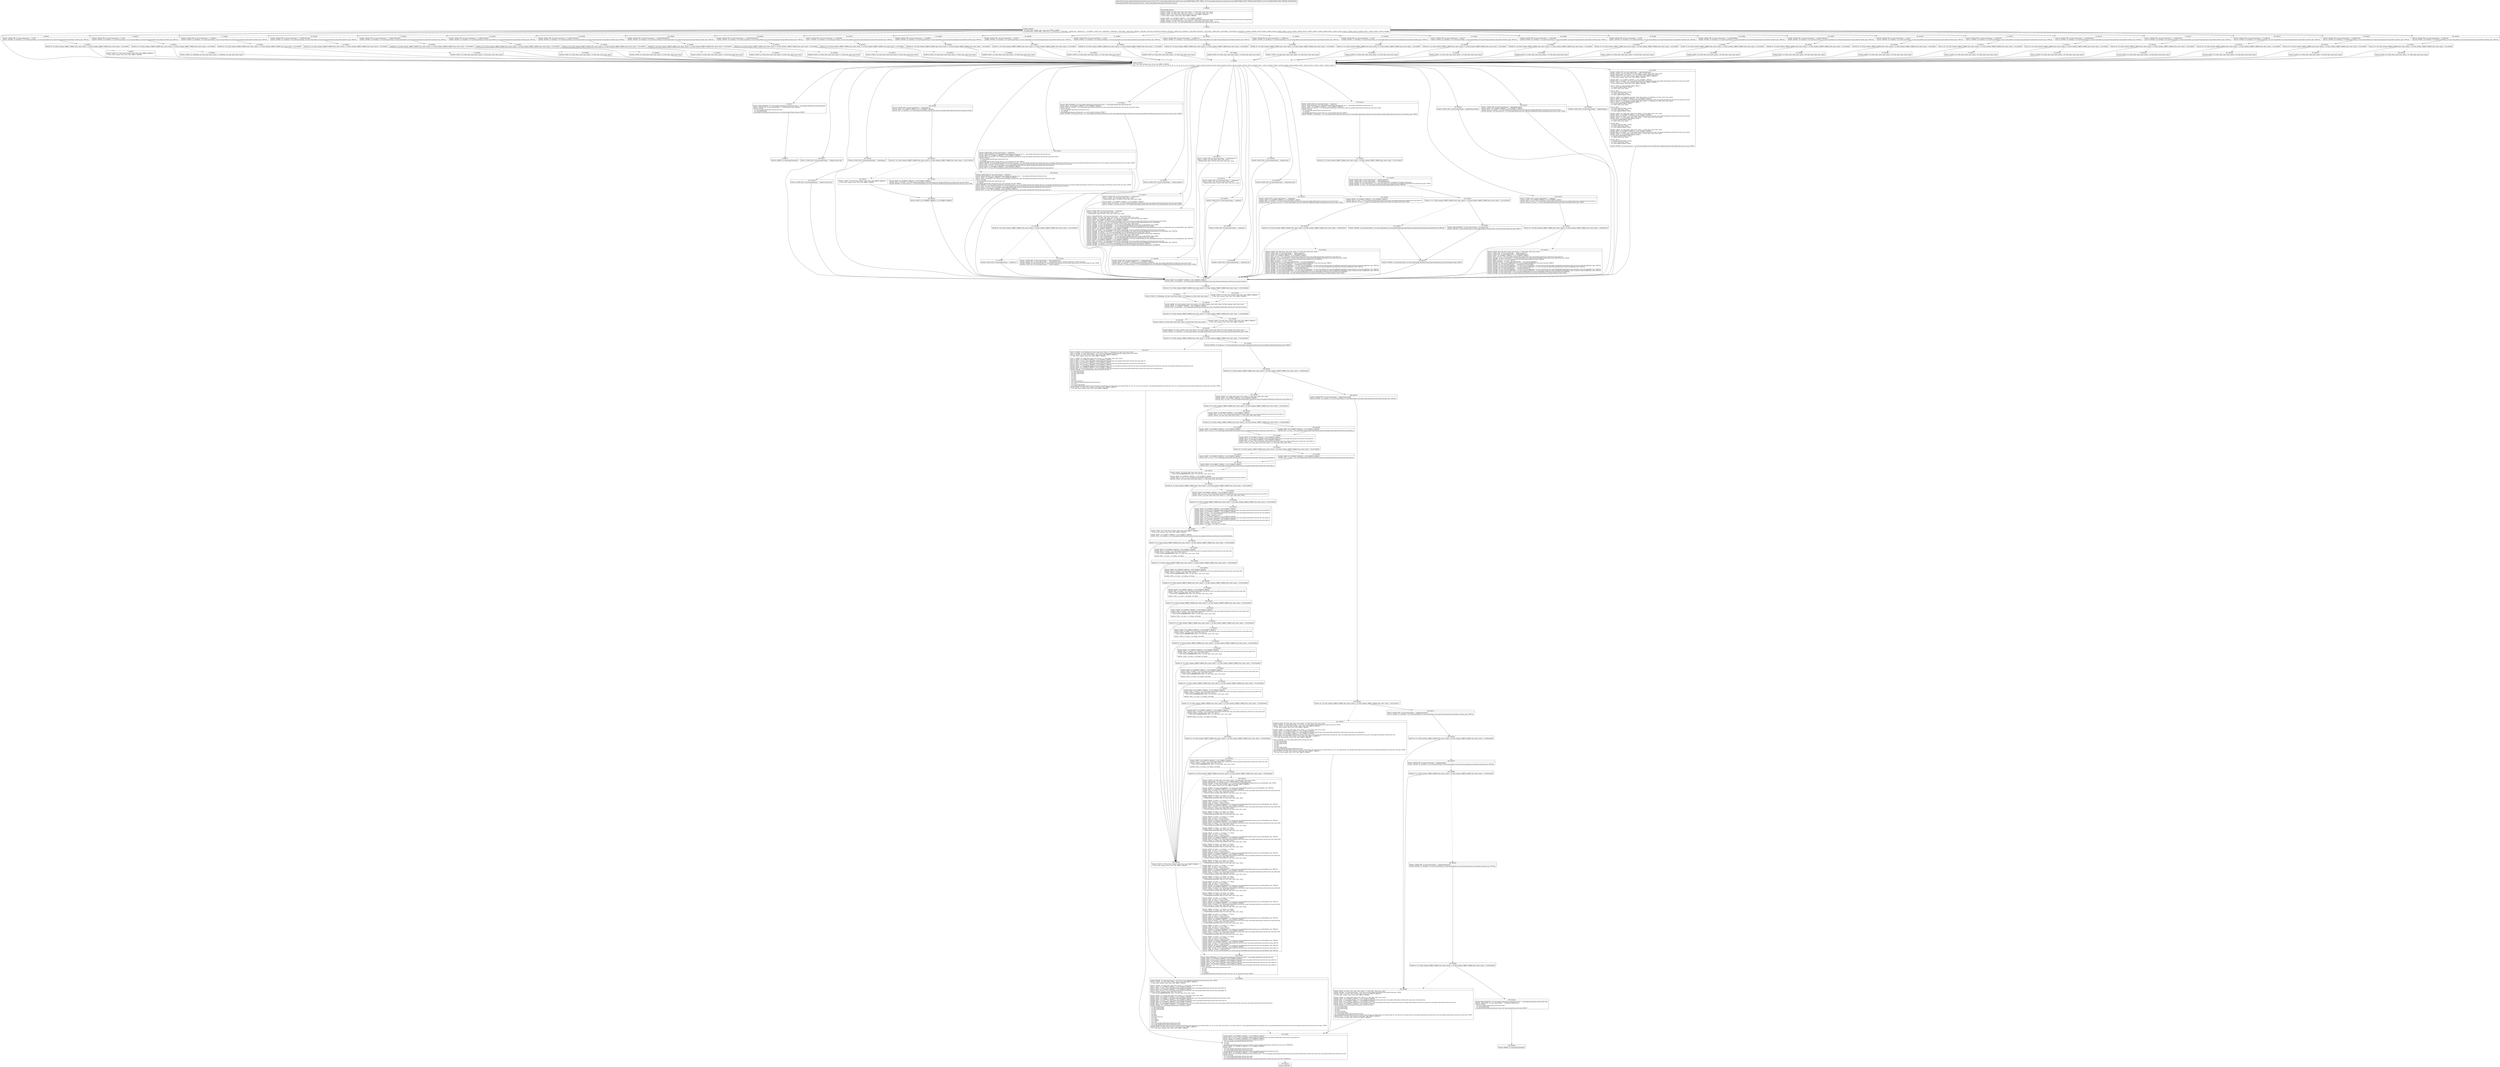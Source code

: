 digraph "CFG forcom.google.android.gms.internal.ads.zzog.zza(Lcom\/google\/android\/gms\/internal\/ads\/zznp;I)V" {
Node_0 [shape=record,label="{0\:\ 0x0000|MTH_ENTER_BLOCK\l|0x0000: CONST  (r6 I:?[int, float, short, byte, char]) = (\-1 ?[int, float, short, byte, char]) \l0x0001: CONST  (r9 I:?[int, float, short, byte, char]) = (\-1 ?[int, float, short, byte, char]) \l0x0002: CONST  (r10 I:?[int, float, boolean, short, byte, char, OBJECT, ARRAY]) = \l  (0 ?[int, float, boolean, short, byte, char, OBJECT, ARRAY])\l \l0x0003: MOVE  (r0 I:?[OBJECT, ARRAY]) = (r18 I:?[OBJECT, ARRAY]) \l0x0005: IGET  (r3 I:java.lang.String) = (r0 I:com.google.android.gms.internal.ads.zzog) com.google.android.gms.internal.ads.zzog.zzaor java.lang.String \l0x0007: CONST  (r2 I:?[int, float, short, byte, char]) = (\-1 ?[int, float, short, byte, char]) \l0x0008: INVOKE  (r4 I:int) = (r3 I:java.lang.String) java.lang.String.hashCode():int type: VIRTUAL \l}"];
Node_1 [shape=record,label="{1\:\ 0x000c|0x000c: SWITCH  \l  (r4 I:?[int, float, boolean, short, byte, char, OBJECT, ARRAY])\l k:[\-2095576542, \-2095575984, \-1985379776, \-1784763192, \-1730367663, \-1482641358, \-1482641357, \-1373388978, \-933872740, \-538363189, \-538363109, \-425012669, \-356037306, 62923557, 62923603, 62927045, 82338133, 82338134, 99146302, 444813526, 542569478, 725957860, 855502857, 1422270023, 1809237540, 1950749482, 1950789798, 1951062397] t:[0x004c, 0x0038, 0x010f, 0x00d3, 0x0080, 0x00a3, 0x00af, 0x006a, 0x014b, 0x0042, 0x0056, 0x0133, 0x00f7, 0x0097, 0x00bb, 0x00df, 0x001a, 0x0024, 0x013f, 0x0075, 0x00eb, 0x011b, 0x0060, 0x0127, 0x002e, 0x00c7, 0x0103, 0x008b] \l}"];
Node_2 [shape=record,label="{2\:\ 0x000f|0x000f: SWITCH  \l  (r2 I:?[int, float, boolean, short, byte, char, OBJECT, ARRAY])\l k:[0, 1, 2, 3, 4, 5, 6, 7, 8, 9, 10, 11, 12, 13, 14, 15, 16, 17, 18, 19, 20, 21, 22, 23, 24, 25, 26, 27] t:[0x0157, 0x01a3, 0x01a6, 0x01a9, 0x01a9, 0x01a9, 0x01bd, 0x01d5, 0x01ee, 0x020c, 0x0210, 0x021e, 0x026b, 0x0277, 0x027d, 0x0283, 0x0287, 0x028b, 0x028f, 0x028f, 0x0293, 0x0297, 0x02a3, 0x0312, 0x0353, 0x0357, 0x0363, 0x0367] \l}"];
Node_3 [shape=record,label="{3\:\ 0x0012|0x0012: NEW_INSTANCE  (r2 I:com.google.android.gms.internal.ads.zzlm) =  com.google.android.gms.internal.ads.zzlm \l0x0014: CONST_STR  (r3 I:java.lang.String) =  \"Unrecognized codec identifier.\" \l0x0016: INVOKE  \l  (r2 I:com.google.android.gms.internal.ads.zzlm)\l  (r3 I:java.lang.String)\l com.google.android.gms.internal.ads.zzlm.\<init\>(java.lang.String):void type: DIRECT \l}"];
Node_4 [shape=record,label="{4\:\ 0x0019|0x0019: THROW  (r2 I:java.lang.Throwable) \l}"];
Node_5 [shape=record,label="{5\:\ 0x001a|0x001a: CONST_STR  (r4 I:java.lang.String) =  \"V_VP8\" \l0x001c: INVOKE  (r3 I:boolean) = (r3 I:java.lang.String), (r4 I:java.lang.Object) java.lang.String.equals(java.lang.Object):boolean type: VIRTUAL \l}"];
Node_6 [shape=record,label="{6\:\ 0x0020|0x0020: IF  (r3 I:?[int, boolean, OBJECT, ARRAY, byte, short, char]) == (0 ?[int, boolean, OBJECT, ARRAY, byte, short, char])  \-\> B:2:0x000f \l}"];
Node_7 [shape=record,label="{7\:\ 0x0022|0x0022: CONST  (r2 I:?[int, float, boolean, short, byte, char, OBJECT, ARRAY]) = \l  (0 ?[int, float, boolean, short, byte, char, OBJECT, ARRAY])\l \l}"];
Node_8 [shape=record,label="{8\:\ 0x0024|0x0024: CONST_STR  (r4 I:java.lang.String) =  \"V_VP9\" \l0x0026: INVOKE  (r3 I:boolean) = (r3 I:java.lang.String), (r4 I:java.lang.Object) java.lang.String.equals(java.lang.Object):boolean type: VIRTUAL \l}"];
Node_9 [shape=record,label="{9\:\ 0x002a|0x002a: IF  (r3 I:?[int, boolean, OBJECT, ARRAY, byte, short, char]) == (0 ?[int, boolean, OBJECT, ARRAY, byte, short, char])  \-\> B:2:0x000f \l}"];
Node_10 [shape=record,label="{10\:\ 0x002c|0x002c: CONST  (r2 I:?[boolean, int, float, short, byte, char]) = (1 ?[boolean, int, float, short, byte, char]) \l}"];
Node_11 [shape=record,label="{11\:\ 0x002e|0x002e: CONST_STR  (r4 I:java.lang.String) =  \"V_MPEG2\" \l0x0030: INVOKE  (r3 I:boolean) = (r3 I:java.lang.String), (r4 I:java.lang.Object) java.lang.String.equals(java.lang.Object):boolean type: VIRTUAL \l}"];
Node_12 [shape=record,label="{12\:\ 0x0034|0x0034: IF  (r3 I:?[int, boolean, OBJECT, ARRAY, byte, short, char]) == (0 ?[int, boolean, OBJECT, ARRAY, byte, short, char])  \-\> B:2:0x000f \l}"];
Node_13 [shape=record,label="{13\:\ 0x0036|0x0036: CONST  (r2 I:?[int, float, short, byte, char]) = (2 ?[int, float, short, byte, char]) \l}"];
Node_14 [shape=record,label="{14\:\ 0x0038|0x0038: CONST_STR  (r4 I:java.lang.String) =  \"V_MPEG4\/ISO\/SP\" \l0x003a: INVOKE  (r3 I:boolean) = (r3 I:java.lang.String), (r4 I:java.lang.Object) java.lang.String.equals(java.lang.Object):boolean type: VIRTUAL \l}"];
Node_15 [shape=record,label="{15\:\ 0x003e|0x003e: IF  (r3 I:?[int, boolean, OBJECT, ARRAY, byte, short, char]) == (0 ?[int, boolean, OBJECT, ARRAY, byte, short, char])  \-\> B:2:0x000f \l}"];
Node_16 [shape=record,label="{16\:\ 0x0040|0x0040: CONST  (r2 I:?[int, float, short, byte, char]) = (3 ?[int, float, short, byte, char]) \l}"];
Node_17 [shape=record,label="{17\:\ 0x0042|0x0042: CONST_STR  (r4 I:java.lang.String) =  \"V_MPEG4\/ISO\/ASP\" \l0x0044: INVOKE  (r3 I:boolean) = (r3 I:java.lang.String), (r4 I:java.lang.Object) java.lang.String.equals(java.lang.Object):boolean type: VIRTUAL \l}"];
Node_18 [shape=record,label="{18\:\ 0x0048|0x0048: IF  (r3 I:?[int, boolean, OBJECT, ARRAY, byte, short, char]) == (0 ?[int, boolean, OBJECT, ARRAY, byte, short, char])  \-\> B:2:0x000f \l}"];
Node_19 [shape=record,label="{19\:\ 0x004a|0x004a: CONST  (r2 I:?[int, float, short, byte, char]) = (4 ?[int, float, short, byte, char]) \l}"];
Node_20 [shape=record,label="{20\:\ 0x004c|0x004c: CONST_STR  (r4 I:java.lang.String) =  \"V_MPEG4\/ISO\/AP\" \l0x004e: INVOKE  (r3 I:boolean) = (r3 I:java.lang.String), (r4 I:java.lang.Object) java.lang.String.equals(java.lang.Object):boolean type: VIRTUAL \l}"];
Node_21 [shape=record,label="{21\:\ 0x0052|0x0052: IF  (r3 I:?[int, boolean, OBJECT, ARRAY, byte, short, char]) == (0 ?[int, boolean, OBJECT, ARRAY, byte, short, char])  \-\> B:2:0x000f \l}"];
Node_22 [shape=record,label="{22\:\ 0x0054|0x0054: CONST  (r2 I:?[int, float, short, byte, char]) = (5 ?[int, float, short, byte, char]) \l}"];
Node_23 [shape=record,label="{23\:\ 0x0056|0x0056: CONST_STR  (r4 I:java.lang.String) =  \"V_MPEG4\/ISO\/AVC\" \l0x0058: INVOKE  (r3 I:boolean) = (r3 I:java.lang.String), (r4 I:java.lang.Object) java.lang.String.equals(java.lang.Object):boolean type: VIRTUAL \l}"];
Node_24 [shape=record,label="{24\:\ 0x005c|0x005c: IF  (r3 I:?[int, boolean, OBJECT, ARRAY, byte, short, char]) == (0 ?[int, boolean, OBJECT, ARRAY, byte, short, char])  \-\> B:2:0x000f \l}"];
Node_25 [shape=record,label="{25\:\ 0x005e|0x005e: CONST  (r2 I:?[int, float, short, byte, char]) = (6 ?[int, float, short, byte, char]) \l}"];
Node_26 [shape=record,label="{26\:\ 0x0060|0x0060: CONST_STR  (r4 I:java.lang.String) =  \"V_MPEGH\/ISO\/HEVC\" \l0x0062: INVOKE  (r3 I:boolean) = (r3 I:java.lang.String), (r4 I:java.lang.Object) java.lang.String.equals(java.lang.Object):boolean type: VIRTUAL \l}"];
Node_27 [shape=record,label="{27\:\ 0x0066|0x0066: IF  (r3 I:?[int, boolean, OBJECT, ARRAY, byte, short, char]) == (0 ?[int, boolean, OBJECT, ARRAY, byte, short, char])  \-\> B:2:0x000f \l}"];
Node_28 [shape=record,label="{28\:\ 0x0068|0x0068: CONST  (r2 I:?[int, float, short, byte, char]) = (7 ?[int, float, short, byte, char]) \l}"];
Node_29 [shape=record,label="{29\:\ 0x006a|0x006a: CONST_STR  (r4 I:java.lang.String) =  \"V_MS\/VFW\/FOURCC\" \l0x006c: INVOKE  (r3 I:boolean) = (r3 I:java.lang.String), (r4 I:java.lang.Object) java.lang.String.equals(java.lang.Object):boolean type: VIRTUAL \l}"];
Node_30 [shape=record,label="{30\:\ 0x0070|0x0070: IF  (r3 I:?[int, boolean, OBJECT, ARRAY, byte, short, char]) == (0 ?[int, boolean, OBJECT, ARRAY, byte, short, char])  \-\> B:2:0x000f \l}"];
Node_31 [shape=record,label="{31\:\ 0x0072|0x0072: CONST  (r2 I:?[int, float, short, byte, char]) = (8 ?[int, float, short, byte, char]) \l}"];
Node_32 [shape=record,label="{32\:\ 0x0075|0x0075: CONST_STR  (r4 I:java.lang.String) =  \"V_THEORA\" \l0x0077: INVOKE  (r3 I:boolean) = (r3 I:java.lang.String), (r4 I:java.lang.Object) java.lang.String.equals(java.lang.Object):boolean type: VIRTUAL \l}"];
Node_33 [shape=record,label="{33\:\ 0x007b|0x007b: IF  (r3 I:?[int, boolean, OBJECT, ARRAY, byte, short, char]) == (0 ?[int, boolean, OBJECT, ARRAY, byte, short, char])  \-\> B:2:0x000f \l}"];
Node_34 [shape=record,label="{34\:\ 0x007d|0x007d: CONST  (r2 I:?[int, float, short, byte, char]) = (9 ?[int, float, short, byte, char]) \l}"];
Node_35 [shape=record,label="{35\:\ 0x0080|0x0080: CONST_STR  (r4 I:java.lang.String) =  \"A_VORBIS\" \l0x0082: INVOKE  (r3 I:boolean) = (r3 I:java.lang.String), (r4 I:java.lang.Object) java.lang.String.equals(java.lang.Object):boolean type: VIRTUAL \l}"];
Node_36 [shape=record,label="{36\:\ 0x0086|0x0086: IF  (r3 I:?[int, boolean, OBJECT, ARRAY, byte, short, char]) == (0 ?[int, boolean, OBJECT, ARRAY, byte, short, char])  \-\> B:2:0x000f \l}"];
Node_37 [shape=record,label="{37\:\ 0x0088|0x0088: CONST  (r2 I:?[int, float, short, byte, char]) = (10 ?[int, float, short, byte, char]) \l}"];
Node_38 [shape=record,label="{38\:\ 0x008b|0x008b: CONST_STR  (r4 I:java.lang.String) =  \"A_OPUS\" \l0x008d: INVOKE  (r3 I:boolean) = (r3 I:java.lang.String), (r4 I:java.lang.Object) java.lang.String.equals(java.lang.Object):boolean type: VIRTUAL \l}"];
Node_39 [shape=record,label="{39\:\ 0x0091|0x0091: IF  (r3 I:?[int, boolean, OBJECT, ARRAY, byte, short, char]) == (0 ?[int, boolean, OBJECT, ARRAY, byte, short, char])  \-\> B:2:0x000f \l}"];
Node_40 [shape=record,label="{40\:\ 0x0093|0x0093: CONST  (r2 I:?[int, float, short, byte, char]) = (11 ?[int, float, short, byte, char]) \l}"];
Node_41 [shape=record,label="{41\:\ 0x0097|0x0097: CONST_STR  (r4 I:java.lang.String) =  \"A_AAC\" \l0x0099: INVOKE  (r3 I:boolean) = (r3 I:java.lang.String), (r4 I:java.lang.Object) java.lang.String.equals(java.lang.Object):boolean type: VIRTUAL \l}"];
Node_42 [shape=record,label="{42\:\ 0x009d|0x009d: IF  (r3 I:?[int, boolean, OBJECT, ARRAY, byte, short, char]) == (0 ?[int, boolean, OBJECT, ARRAY, byte, short, char])  \-\> B:2:0x000f \l}"];
Node_43 [shape=record,label="{43\:\ 0x009f|0x009f: CONST  (r2 I:?[int, float, short, byte, char]) = (12 ?[int, float, short, byte, char]) \l}"];
Node_44 [shape=record,label="{44\:\ 0x00a3|0x00a3: CONST_STR  (r4 I:java.lang.String) =  \"A_MPEG\/L2\" \l0x00a5: INVOKE  (r3 I:boolean) = (r3 I:java.lang.String), (r4 I:java.lang.Object) java.lang.String.equals(java.lang.Object):boolean type: VIRTUAL \l}"];
Node_45 [shape=record,label="{45\:\ 0x00a9|0x00a9: IF  (r3 I:?[int, boolean, OBJECT, ARRAY, byte, short, char]) == (0 ?[int, boolean, OBJECT, ARRAY, byte, short, char])  \-\> B:2:0x000f \l}"];
Node_46 [shape=record,label="{46\:\ 0x00ab|0x00ab: CONST  (r2 I:?[int, float, short, byte, char]) = (13 ?[int, float, short, byte, char]) \l}"];
Node_47 [shape=record,label="{47\:\ 0x00af|0x00af: CONST_STR  (r4 I:java.lang.String) =  \"A_MPEG\/L3\" \l0x00b1: INVOKE  (r3 I:boolean) = (r3 I:java.lang.String), (r4 I:java.lang.Object) java.lang.String.equals(java.lang.Object):boolean type: VIRTUAL \l}"];
Node_48 [shape=record,label="{48\:\ 0x00b5|0x00b5: IF  (r3 I:?[int, boolean, OBJECT, ARRAY, byte, short, char]) == (0 ?[int, boolean, OBJECT, ARRAY, byte, short, char])  \-\> B:2:0x000f \l}"];
Node_49 [shape=record,label="{49\:\ 0x00b7|0x00b7: CONST  (r2 I:?[int, float, short, byte, char]) = (14 ?[int, float, short, byte, char]) \l}"];
Node_50 [shape=record,label="{50\:\ 0x00bb|0x00bb: CONST_STR  (r4 I:java.lang.String) =  \"A_AC3\" \l0x00bd: INVOKE  (r3 I:boolean) = (r3 I:java.lang.String), (r4 I:java.lang.Object) java.lang.String.equals(java.lang.Object):boolean type: VIRTUAL \l}"];
Node_51 [shape=record,label="{51\:\ 0x00c1|0x00c1: IF  (r3 I:?[int, boolean, OBJECT, ARRAY, byte, short, char]) == (0 ?[int, boolean, OBJECT, ARRAY, byte, short, char])  \-\> B:2:0x000f \l}"];
Node_52 [shape=record,label="{52\:\ 0x00c3|0x00c3: CONST  (r2 I:?[int, float, short, byte, char]) = (15 ?[int, float, short, byte, char]) \l}"];
Node_53 [shape=record,label="{53\:\ 0x00c7|0x00c7: CONST_STR  (r4 I:java.lang.String) =  \"A_EAC3\" \l0x00c9: INVOKE  (r3 I:boolean) = (r3 I:java.lang.String), (r4 I:java.lang.Object) java.lang.String.equals(java.lang.Object):boolean type: VIRTUAL \l}"];
Node_54 [shape=record,label="{54\:\ 0x00cd|0x00cd: IF  (r3 I:?[int, boolean, OBJECT, ARRAY, byte, short, char]) == (0 ?[int, boolean, OBJECT, ARRAY, byte, short, char])  \-\> B:2:0x000f \l}"];
Node_55 [shape=record,label="{55\:\ 0x00cf|0x00cf: CONST  (r2 I:?[int, float, short, byte, char]) = (16 ?[int, float, short, byte, char]) \l}"];
Node_56 [shape=record,label="{56\:\ 0x00d3|0x00d3: CONST_STR  (r4 I:java.lang.String) =  \"A_TRUEHD\" \l0x00d5: INVOKE  (r3 I:boolean) = (r3 I:java.lang.String), (r4 I:java.lang.Object) java.lang.String.equals(java.lang.Object):boolean type: VIRTUAL \l}"];
Node_57 [shape=record,label="{57\:\ 0x00d9|0x00d9: IF  (r3 I:?[int, boolean, OBJECT, ARRAY, byte, short, char]) == (0 ?[int, boolean, OBJECT, ARRAY, byte, short, char])  \-\> B:2:0x000f \l}"];
Node_58 [shape=record,label="{58\:\ 0x00db|0x00db: CONST  (r2 I:?[int, float, short, byte, char]) = (17 ?[int, float, short, byte, char]) \l}"];
Node_59 [shape=record,label="{59\:\ 0x00df|0x00df: CONST_STR  (r4 I:java.lang.String) =  \"A_DTS\" \l0x00e1: INVOKE  (r3 I:boolean) = (r3 I:java.lang.String), (r4 I:java.lang.Object) java.lang.String.equals(java.lang.Object):boolean type: VIRTUAL \l}"];
Node_60 [shape=record,label="{60\:\ 0x00e5|0x00e5: IF  (r3 I:?[int, boolean, OBJECT, ARRAY, byte, short, char]) == (0 ?[int, boolean, OBJECT, ARRAY, byte, short, char])  \-\> B:2:0x000f \l}"];
Node_61 [shape=record,label="{61\:\ 0x00e7|0x00e7: CONST  (r2 I:?[int, float, short, byte, char]) = (18 ?[int, float, short, byte, char]) \l}"];
Node_62 [shape=record,label="{62\:\ 0x00eb|0x00eb: CONST_STR  (r4 I:java.lang.String) =  \"A_DTS\/EXPRESS\" \l0x00ed: INVOKE  (r3 I:boolean) = (r3 I:java.lang.String), (r4 I:java.lang.Object) java.lang.String.equals(java.lang.Object):boolean type: VIRTUAL \l}"];
Node_63 [shape=record,label="{63\:\ 0x00f1|0x00f1: IF  (r3 I:?[int, boolean, OBJECT, ARRAY, byte, short, char]) == (0 ?[int, boolean, OBJECT, ARRAY, byte, short, char])  \-\> B:2:0x000f \l}"];
Node_64 [shape=record,label="{64\:\ 0x00f3|0x00f3: CONST  (r2 I:?[int, float, short, byte, char]) = (19 ?[int, float, short, byte, char]) \l}"];
Node_65 [shape=record,label="{65\:\ 0x00f7|0x00f7: CONST_STR  (r4 I:java.lang.String) =  \"A_DTS\/LOSSLESS\" \l0x00f9: INVOKE  (r3 I:boolean) = (r3 I:java.lang.String), (r4 I:java.lang.Object) java.lang.String.equals(java.lang.Object):boolean type: VIRTUAL \l}"];
Node_66 [shape=record,label="{66\:\ 0x00fd|0x00fd: IF  (r3 I:?[int, boolean, OBJECT, ARRAY, byte, short, char]) == (0 ?[int, boolean, OBJECT, ARRAY, byte, short, char])  \-\> B:2:0x000f \l}"];
Node_67 [shape=record,label="{67\:\ 0x00ff|0x00ff: CONST  (r2 I:?[int, float, short, byte, char]) = (20 ?[int, float, short, byte, char]) \l}"];
Node_68 [shape=record,label="{68\:\ 0x0103|0x0103: CONST_STR  (r4 I:java.lang.String) =  \"A_FLAC\" \l0x0105: INVOKE  (r3 I:boolean) = (r3 I:java.lang.String), (r4 I:java.lang.Object) java.lang.String.equals(java.lang.Object):boolean type: VIRTUAL \l}"];
Node_69 [shape=record,label="{69\:\ 0x0109|0x0109: IF  (r3 I:?[int, boolean, OBJECT, ARRAY, byte, short, char]) == (0 ?[int, boolean, OBJECT, ARRAY, byte, short, char])  \-\> B:2:0x000f \l}"];
Node_70 [shape=record,label="{70\:\ 0x010b|0x010b: CONST  (r2 I:?[int, float, short, byte, char]) = (21 ?[int, float, short, byte, char]) \l}"];
Node_71 [shape=record,label="{71\:\ 0x010f|0x010f: CONST_STR  (r4 I:java.lang.String) =  \"A_MS\/ACM\" \l0x0111: INVOKE  (r3 I:boolean) = (r3 I:java.lang.String), (r4 I:java.lang.Object) java.lang.String.equals(java.lang.Object):boolean type: VIRTUAL \l}"];
Node_72 [shape=record,label="{72\:\ 0x0115|0x0115: IF  (r3 I:?[int, boolean, OBJECT, ARRAY, byte, short, char]) == (0 ?[int, boolean, OBJECT, ARRAY, byte, short, char])  \-\> B:2:0x000f \l}"];
Node_73 [shape=record,label="{73\:\ 0x0117|0x0117: CONST  (r2 I:?[int, float, short, byte, char]) = (22 ?[int, float, short, byte, char]) \l}"];
Node_74 [shape=record,label="{74\:\ 0x011b|0x011b: CONST_STR  (r4 I:java.lang.String) =  \"A_PCM\/INT\/LIT\" \l0x011d: INVOKE  (r3 I:boolean) = (r3 I:java.lang.String), (r4 I:java.lang.Object) java.lang.String.equals(java.lang.Object):boolean type: VIRTUAL \l}"];
Node_75 [shape=record,label="{75\:\ 0x0121|0x0121: IF  (r3 I:?[int, boolean, OBJECT, ARRAY, byte, short, char]) == (0 ?[int, boolean, OBJECT, ARRAY, byte, short, char])  \-\> B:2:0x000f \l}"];
Node_76 [shape=record,label="{76\:\ 0x0123|0x0123: CONST  (r2 I:?[int, float, short, byte, char]) = (23 ?[int, float, short, byte, char]) \l}"];
Node_77 [shape=record,label="{77\:\ 0x0127|0x0127: CONST_STR  (r4 I:java.lang.String) =  \"S_TEXT\/UTF8\" \l0x0129: INVOKE  (r3 I:boolean) = (r3 I:java.lang.String), (r4 I:java.lang.Object) java.lang.String.equals(java.lang.Object):boolean type: VIRTUAL \l}"];
Node_78 [shape=record,label="{78\:\ 0x012d|0x012d: IF  (r3 I:?[int, boolean, OBJECT, ARRAY, byte, short, char]) == (0 ?[int, boolean, OBJECT, ARRAY, byte, short, char])  \-\> B:2:0x000f \l}"];
Node_79 [shape=record,label="{79\:\ 0x012f|0x012f: CONST  (r2 I:?[int, float, short, byte, char]) = (24 ?[int, float, short, byte, char]) \l}"];
Node_80 [shape=record,label="{80\:\ 0x0133|0x0133: CONST_STR  (r4 I:java.lang.String) =  \"S_VOBSUB\" \l0x0135: INVOKE  (r3 I:boolean) = (r3 I:java.lang.String), (r4 I:java.lang.Object) java.lang.String.equals(java.lang.Object):boolean type: VIRTUAL \l}"];
Node_81 [shape=record,label="{81\:\ 0x0139|0x0139: IF  (r3 I:?[int, boolean, OBJECT, ARRAY, byte, short, char]) == (0 ?[int, boolean, OBJECT, ARRAY, byte, short, char])  \-\> B:2:0x000f \l}"];
Node_82 [shape=record,label="{82\:\ 0x013b|0x013b: CONST  (r2 I:?[int, float, short, byte, char]) = (25 ?[int, float, short, byte, char]) \l}"];
Node_83 [shape=record,label="{83\:\ 0x013f|0x013f: CONST_STR  (r4 I:java.lang.String) =  \"S_HDMV\/PGS\" \l0x0141: INVOKE  (r3 I:boolean) = (r3 I:java.lang.String), (r4 I:java.lang.Object) java.lang.String.equals(java.lang.Object):boolean type: VIRTUAL \l}"];
Node_84 [shape=record,label="{84\:\ 0x0145|0x0145: IF  (r3 I:?[int, boolean, OBJECT, ARRAY, byte, short, char]) == (0 ?[int, boolean, OBJECT, ARRAY, byte, short, char])  \-\> B:2:0x000f \l}"];
Node_85 [shape=record,label="{85\:\ 0x0147|0x0147: CONST  (r2 I:?[int, float, short, byte, char]) = (26 ?[int, float, short, byte, char]) \l}"];
Node_86 [shape=record,label="{86\:\ 0x014b|0x014b: CONST_STR  (r4 I:java.lang.String) =  \"S_DVBSUB\" \l0x014d: INVOKE  (r3 I:boolean) = (r3 I:java.lang.String), (r4 I:java.lang.Object) java.lang.String.equals(java.lang.Object):boolean type: VIRTUAL \l}"];
Node_87 [shape=record,label="{87\:\ 0x0151|0x0151: IF  (r3 I:?[int, boolean, OBJECT, ARRAY, byte, short, char]) == (0 ?[int, boolean, OBJECT, ARRAY, byte, short, char])  \-\> B:2:0x000f \l}"];
Node_88 [shape=record,label="{88\:\ 0x0153|0x0153: CONST  (r2 I:?[int, float, short, byte, char]) = (27 ?[int, float, short, byte, char]) \l}"];
Node_89 [shape=record,label="{89\:\ 0x0157|0x0157: CONST_STR  (r3 I:java.lang.String) =  \"video\/x\-vnd.on2.vp8\" \l}"];
Node_90 [shape=record,label="{90\:\ 0x0159|0x0159: MOVE  (r0 I:?[OBJECT, ARRAY]) = (r18 I:?[OBJECT, ARRAY]) \l0x015b: IGET  (r2 I:boolean) = (r0 I:com.google.android.gms.internal.ads.zzog) com.google.android.gms.internal.ads.zzog.zzbcf boolean \l}"];
Node_91 [shape=record,label="{91\:\ 0x015d|0x015d: IF  (r2 I:?[int, boolean, OBJECT, ARRAY, byte, short, char]) == (0 ?[int, boolean, OBJECT, ARRAY, byte, short, char])  \-\> B:143:0x039a \l}"];
Node_92 [shape=record,label="{92\:\ 0x015f|0x015f: CONST  (r2 I:?[boolean, int, float, short, byte, char]) = (1 ?[boolean, int, float, short, byte, char]) \l}"];
Node_93 [shape=record,label="{93\:\ 0x0160|0x0160: ARITH  (r4 I:?[int, boolean, short, byte, char]) = (r2 I:?[int, boolean, short, byte, char]) \| (0 ?[int, boolean, short, byte, char]) \l0x0162: MOVE  (r0 I:?[OBJECT, ARRAY]) = (r18 I:?[OBJECT, ARRAY]) \l0x0164: IGET  (r2 I:boolean) = (r0 I:com.google.android.gms.internal.ads.zzog) com.google.android.gms.internal.ads.zzog.zzbce boolean \l}"];
Node_94 [shape=record,label="{94\:\ 0x0166|0x0166: IF  (r2 I:?[int, boolean, OBJECT, ARRAY, byte, short, char]) == (0 ?[int, boolean, OBJECT, ARRAY, byte, short, char])  \-\> B:144:0x039d \l}"];
Node_95 [shape=record,label="{95\:\ 0x0168|0x0168: CONST  (r2 I:?[int, float, short, byte, char]) = (2 ?[int, float, short, byte, char]) \l}"];
Node_96 [shape=record,label="{96\:\ 0x0169|0x0169: ARITH  (r12 I:?[int, boolean, short, byte, char]) = (r4 I:?[int, boolean, short, byte, char]) \| (r2 I:?[int, boolean, short, byte, char]) \l0x016b: INVOKE  (r2 I:boolean) = (r3 I:java.lang.String) com.google.android.gms.internal.ads.zzsp.zzav(java.lang.String):boolean type: STATIC \l}"];
Node_97 [shape=record,label="{97\:\ 0x016f|0x016f: IF  (r2 I:?[int, boolean, OBJECT, ARRAY, byte, short, char]) == (0 ?[int, boolean, OBJECT, ARRAY, byte, short, char])  \-\> B:145:0x03a0 \l}"];
Node_98 [shape=record,label="{98\:\ 0x0171|0x0171: CONST  (r14 I:?[boolean, int, float, short, byte, char]) = (1 ?[boolean, int, float, short, byte, char]) \l0x0172: INVOKE  (r2 I:java.lang.String) = (r20 I:int) java.lang.Integer.toString(int):java.lang.String type: STATIC \l0x0176: CONST  (r4 I:?[int, float, boolean, short, byte, char, OBJECT, ARRAY]) = \l  (0 ?[int, float, boolean, short, byte, char, OBJECT, ARRAY])\l \l0x0177: CONST  (r5 I:?[int, float, short, byte, char]) = (\-1 ?[int, float, short, byte, char]) \l0x0178: MOVE  (r0 I:?[OBJECT, ARRAY]) = (r18 I:?[OBJECT, ARRAY]) \l0x017a: IGET  (r7 I:int) = (r0 I:com.google.android.gms.internal.ads.zzog) com.google.android.gms.internal.ads.zzog.zzafu int \l0x017c: MOVE  (r0 I:?[OBJECT, ARRAY]) = (r18 I:?[OBJECT, ARRAY]) \l0x017e: IGET  (r8 I:int) = (r0 I:com.google.android.gms.internal.ads.zzog) com.google.android.gms.internal.ads.zzog.zzafv int \l0x0180: MOVE  (r0 I:?[OBJECT, ARRAY]) = (r18 I:?[OBJECT, ARRAY]) \l0x0182: IGET  (r11 I:com.google.android.gms.internal.ads.zzne) = (r0 I:com.google.android.gms.internal.ads.zzog) com.google.android.gms.internal.ads.zzog.zzatr com.google.android.gms.internal.ads.zzne \l0x0184: MOVE  (r0 I:?[OBJECT, ARRAY]) = (r18 I:?[OBJECT, ARRAY]) \l0x0186: IGET  (r13 I:java.lang.String) = (r0 I:com.google.android.gms.internal.ads.zzog) com.google.android.gms.internal.ads.zzog.zzauc java.lang.String \l0x0188: INVOKE  (r2 I:com.google.android.gms.internal.ads.zzlh) = \l  (r2 I:java.lang.String)\l  (r3 I:java.lang.String)\l  (r4 I:java.lang.String)\l  (r5 I:int)\l  (r6 I:int)\l  (r7 I:int)\l  (r8 I:int)\l  (r9 I:int)\l  (r10 I:java.util.List)\l  (r11 I:com.google.android.gms.internal.ads.zzne)\l  (r12 I:int)\l  (r13 I:java.lang.String)\l com.google.android.gms.internal.ads.zzlh.zza(java.lang.String, java.lang.String, java.lang.String, int, int, int, int, int, java.util.List, com.google.android.gms.internal.ads.zzne, int, java.lang.String):com.google.android.gms.internal.ads.zzlh type: STATIC \l0x018c: MOVE  (r3 I:?[int, float, boolean, short, byte, char, OBJECT, ARRAY]) = \l  (r14 I:?[int, float, boolean, short, byte, char, OBJECT, ARRAY])\l \l}"];
Node_99 [shape=record,label="{99\:\ 0x018d|0x018d: MOVE  (r0 I:?[OBJECT, ARRAY]) = (r18 I:?[OBJECT, ARRAY]) \l0x018f: IGET  (r4 I:int) = (r0 I:com.google.android.gms.internal.ads.zzog) com.google.android.gms.internal.ads.zzog.number int \l0x0191: MOVE  (r0 I:?[OBJECT, ARRAY]) = (r19 I:?[OBJECT, ARRAY]) \l0x0193: INVOKE  (r3 I:com.google.android.gms.internal.ads.zznw) = \l  (r0 I:com.google.android.gms.internal.ads.zznp)\l  (r4 I:int)\l  (r3 I:int)\l com.google.android.gms.internal.ads.zznp.zzd(int, int):com.google.android.gms.internal.ads.zznw type: INTERFACE \l0x0197: MOVE  (r0 I:?[OBJECT, ARRAY]) = (r18 I:?[OBJECT, ARRAY]) \l0x0199: IPUT  \l  (r3 I:com.google.android.gms.internal.ads.zznw)\l  (r0 I:com.google.android.gms.internal.ads.zzog)\l com.google.android.gms.internal.ads.zzog.zzbcg com.google.android.gms.internal.ads.zznw \l0x019b: MOVE  (r0 I:?[OBJECT, ARRAY]) = (r18 I:?[OBJECT, ARRAY]) \l0x019d: IGET  (r3 I:com.google.android.gms.internal.ads.zznw) = (r0 I:com.google.android.gms.internal.ads.zzog) com.google.android.gms.internal.ads.zzog.zzbcg com.google.android.gms.internal.ads.zznw \l0x019f: INVOKE  \l  (r3 I:com.google.android.gms.internal.ads.zznw)\l  (r2 I:com.google.android.gms.internal.ads.zzlh)\l com.google.android.gms.internal.ads.zznw.zze(com.google.android.gms.internal.ads.zzlh):void type: INTERFACE \l}"];
Node_100 [shape=record,label="{100\:\ 0x01a2|0x01a2: RETURN   \l}"];
Node_101 [shape=record,label="{101\:\ 0x01a3|0x01a3: CONST_STR  (r3 I:java.lang.String) =  \"video\/x\-vnd.on2.vp9\" \l}"];
Node_102 [shape=record,label="{102\:\ 0x01a6|0x01a6: CONST_STR  (r3 I:java.lang.String) =  \"video\/mpeg2\" \l}"];
Node_103 [shape=record,label="{103\:\ 0x01a9|0x01a9: CONST_STR  (r3 I:java.lang.String) =  \"video\/mp4v\-es\" \l0x01ab: MOVE  (r0 I:?[OBJECT, ARRAY]) = (r18 I:?[OBJECT, ARRAY]) \l0x01ad: IGET  (r2 I:byte[]) = (r0 I:com.google.android.gms.internal.ads.zzog) com.google.android.gms.internal.ads.zzog.zzaov byte[] \l}"];
Node_104 [shape=record,label="{104\:\ 0x01af|0x01af: IF  (r2 I:?[int, boolean, OBJECT, ARRAY, byte, short, char]) != (0 ?[int, boolean, OBJECT, ARRAY, byte, short, char])  \-\> B:107:0x01b4 \l}"];
Node_105 [shape=record,label="{105\:\ 0x01b1|0x01b1: CONST  (r2 I:?[int, float, boolean, short, byte, char, OBJECT, ARRAY]) = \l  (0 ?[int, float, boolean, short, byte, char, OBJECT, ARRAY])\l \l}"];
Node_106 [shape=record,label="{106\:\ 0x01b2|0x01b2: MOVE  (r10 I:?[OBJECT, ARRAY]) = (r2 I:?[OBJECT, ARRAY]) \l}"];
Node_107 [shape=record,label="{107\:\ 0x01b4|0x01b4: MOVE  (r0 I:?[OBJECT, ARRAY]) = (r18 I:?[OBJECT, ARRAY]) \l0x01b6: IGET  (r2 I:byte[]) = (r0 I:com.google.android.gms.internal.ads.zzog) com.google.android.gms.internal.ads.zzog.zzaov byte[] \l0x01b8: INVOKE  (r2 I:java.util.List) = (r2 I:java.lang.Object) java.util.Collections.singletonList(java.lang.Object):java.util.List type: STATIC \l}"];
Node_108 [shape=record,label="{108\:\ 0x01bd|0x01bd: CONST_STR  (r3 I:java.lang.String) =  \"video\/avc\" \l0x01bf: NEW_INSTANCE  (r2 I:com.google.android.gms.internal.ads.zzst) =  com.google.android.gms.internal.ads.zzst \l0x01c1: MOVE  (r0 I:?[OBJECT, ARRAY]) = (r18 I:?[OBJECT, ARRAY]) \l0x01c3: IGET  (r4 I:byte[]) = (r0 I:com.google.android.gms.internal.ads.zzog) com.google.android.gms.internal.ads.zzog.zzaov byte[] \l0x01c5: INVOKE  \l  (r2 I:com.google.android.gms.internal.ads.zzst)\l  (r4 I:byte[])\l com.google.android.gms.internal.ads.zzst.\<init\>(byte[]):void type: DIRECT \l0x01c8: INVOKE  (r2 I:com.google.android.gms.internal.ads.zzta) = (r2 I:com.google.android.gms.internal.ads.zzst) com.google.android.gms.internal.ads.zzta.zzf(com.google.android.gms.internal.ads.zzst):com.google.android.gms.internal.ads.zzta type: STATIC \l0x01cc: IGET  (r10 I:java.util.List\<byte[]\>) = (r2 I:com.google.android.gms.internal.ads.zzta) com.google.android.gms.internal.ads.zzta.zzafw java.util.List \l0x01ce: IGET  (r2 I:int) = (r2 I:com.google.android.gms.internal.ads.zzta) com.google.android.gms.internal.ads.zzta.zzamf int \l0x01d0: MOVE  (r0 I:?[OBJECT, ARRAY]) = (r18 I:?[OBJECT, ARRAY]) \l0x01d2: IPUT  (r2 I:int), (r0 I:com.google.android.gms.internal.ads.zzog) com.google.android.gms.internal.ads.zzog.zzamf int \l}"];
Node_109 [shape=record,label="{109\:\ 0x01d5|0x01d5: CONST_STR  (r3 I:java.lang.String) =  \"video\/hevc\" \l0x01d7: NEW_INSTANCE  (r2 I:com.google.android.gms.internal.ads.zzst) =  com.google.android.gms.internal.ads.zzst \l0x01d9: MOVE  (r0 I:?[OBJECT, ARRAY]) = (r18 I:?[OBJECT, ARRAY]) \l0x01db: IGET  (r4 I:byte[]) = (r0 I:com.google.android.gms.internal.ads.zzog) com.google.android.gms.internal.ads.zzog.zzaov byte[] \l0x01dd: INVOKE  \l  (r2 I:com.google.android.gms.internal.ads.zzst)\l  (r4 I:byte[])\l com.google.android.gms.internal.ads.zzst.\<init\>(byte[]):void type: DIRECT \l0x01e0: INVOKE  (r2 I:com.google.android.gms.internal.ads.zztg) = (r2 I:com.google.android.gms.internal.ads.zzst) com.google.android.gms.internal.ads.zztg.zzh(com.google.android.gms.internal.ads.zzst):com.google.android.gms.internal.ads.zztg type: STATIC \l0x01e4: IGET  (r10 I:java.util.List\<byte[]\>) = (r2 I:com.google.android.gms.internal.ads.zztg) com.google.android.gms.internal.ads.zztg.zzafw java.util.List \l0x01e6: IGET  (r2 I:int) = (r2 I:com.google.android.gms.internal.ads.zztg) com.google.android.gms.internal.ads.zztg.zzamf int \l0x01e8: MOVE  (r0 I:?[OBJECT, ARRAY]) = (r18 I:?[OBJECT, ARRAY]) \l0x01ea: IPUT  (r2 I:int), (r0 I:com.google.android.gms.internal.ads.zzog) com.google.android.gms.internal.ads.zzog.zzamf int \l}"];
Node_110 [shape=record,label="{110\:\ 0x01ee|0x01ee: NEW_INSTANCE  (r2 I:com.google.android.gms.internal.ads.zzst) =  com.google.android.gms.internal.ads.zzst \l0x01f0: MOVE  (r0 I:?[OBJECT, ARRAY]) = (r18 I:?[OBJECT, ARRAY]) \l0x01f2: IGET  (r3 I:byte[]) = (r0 I:com.google.android.gms.internal.ads.zzog) com.google.android.gms.internal.ads.zzog.zzaov byte[] \l0x01f4: INVOKE  \l  (r2 I:com.google.android.gms.internal.ads.zzst)\l  (r3 I:byte[])\l com.google.android.gms.internal.ads.zzst.\<init\>(byte[]):void type: DIRECT \l0x01f7: INVOKE  (r10 I:java.util.List) = (r2 I:com.google.android.gms.internal.ads.zzst) com.google.android.gms.internal.ads.zzog.zza(com.google.android.gms.internal.ads.zzst):java.util.List type: STATIC \l}"];
Node_111 [shape=record,label="{111\:\ 0x01fb|0x01fb: IF  (r10 I:?[int, boolean, OBJECT, ARRAY, byte, short, char]) == (0 ?[int, boolean, OBJECT, ARRAY, byte, short, char])  \-\> B:113:0x0201 \l}"];
Node_112 [shape=record,label="{112\:\ 0x01fd|0x01fd: CONST_STR  (r3 I:java.lang.String) =  \"video\/wvc1\" \l}"];
Node_113 [shape=record,label="{113\:\ 0x0201|0x0201: CONST_STR  (r2 I:java.lang.String) =  \"MatroskaExtractor\" \l0x0203: CONST_STR  (r3 I:java.lang.String) =  \"Unsupported FourCC. Setting mimeType to video\/x\-unknown\" \l0x0205: INVOKE  (r2 I:java.lang.String), (r3 I:java.lang.String) android.util.Log.w(java.lang.String, java.lang.String):int type: STATIC \l0x0208: CONST_STR  (r3 I:java.lang.String) =  \"video\/x\-unknown\" \l}"];
Node_114 [shape=record,label="{114\:\ 0x020c|0x020c: CONST_STR  (r3 I:java.lang.String) =  \"video\/x\-unknown\" \l}"];
Node_115 [shape=record,label="{115\:\ 0x0210|0x0210: CONST_STR  (r3 I:java.lang.String) =  \"audio\/vorbis\" \l0x0212: CONST  (r6 I:?[int, float, short, byte, char]) = \l  (8192(0x2000, float:1.14794E\-41) ?[int, float, short, byte, char])\l \l0x0214: MOVE  (r0 I:?[OBJECT, ARRAY]) = (r18 I:?[OBJECT, ARRAY]) \l0x0216: IGET  (r2 I:byte[]) = (r0 I:com.google.android.gms.internal.ads.zzog) com.google.android.gms.internal.ads.zzog.zzaov byte[] \l0x0218: INVOKE  (r10 I:java.util.List) = (r2 I:byte[]) com.google.android.gms.internal.ads.zzog.zze(byte[]):java.util.List type: STATIC \l}"];
Node_116 [shape=record,label="{116\:\ 0x021e|0x021e: CONST_STR  (r3 I:java.lang.String) =  \"audio\/opus\" \l0x0220: CONST  (r6 I:?[int, float, short, byte, char]) = \l  (5760(0x1680, float:8.071E\-42) ?[int, float, short, byte, char])\l \l0x0222: NEW_INSTANCE  (r10 I:java.util.ArrayList) =  java.util.ArrayList \l0x0224: CONST  (r2 I:?[int, float, short, byte, char]) = (3 ?[int, float, short, byte, char]) \l0x0225: INVOKE  (r10 I:java.util.ArrayList), (r2 I:int) java.util.ArrayList.\<init\>(int):void type: DIRECT \l0x0228: MOVE  (r0 I:?[OBJECT, ARRAY]) = (r18 I:?[OBJECT, ARRAY]) \l0x022a: IGET  (r2 I:byte[]) = (r0 I:com.google.android.gms.internal.ads.zzog) com.google.android.gms.internal.ads.zzog.zzaov byte[] \l0x022c: INVOKE  (r10 I:java.util.List), (r2 I:java.lang.Object) java.util.List.add(java.lang.Object):boolean type: INTERFACE \l0x022f: CONST  (r2 I:?[int, float, short, byte, char]) = (8 ?[int, float, short, byte, char]) \l0x0231: INVOKE  (r2 I:java.nio.ByteBuffer) = (r2 I:int) java.nio.ByteBuffer.allocate(int):java.nio.ByteBuffer type: STATIC \l0x0235: INVOKE  (r4 I:java.nio.ByteOrder) =  java.nio.ByteOrder.nativeOrder():java.nio.ByteOrder type: STATIC \l0x0239: INVOKE  (r2 I:java.nio.ByteBuffer) = (r2 I:java.nio.ByteBuffer), (r4 I:java.nio.ByteOrder) java.nio.ByteBuffer.order(java.nio.ByteOrder):java.nio.ByteBuffer type: VIRTUAL \l0x023d: MOVE  (r0 I:?[OBJECT, ARRAY]) = (r18 I:?[OBJECT, ARRAY]) \l0x023f: IGET  (r4 I:long) = (r0 I:com.google.android.gms.internal.ads.zzog) com.google.android.gms.internal.ads.zzog.zzaow long \l0x0241: INVOKE  (r2 I:java.nio.ByteBuffer) = (r2 I:java.nio.ByteBuffer), (r4 I:long) java.nio.ByteBuffer.putLong(long):java.nio.ByteBuffer type: VIRTUAL \l0x0245: INVOKE  (r2 I:byte[]) = (r2 I:java.nio.ByteBuffer) java.nio.ByteBuffer.array():byte[] type: VIRTUAL \l0x0249: INVOKE  (r10 I:java.util.List), (r2 I:java.lang.Object) java.util.List.add(java.lang.Object):boolean type: INTERFACE \l0x024c: CONST  (r2 I:?[int, float, short, byte, char]) = (8 ?[int, float, short, byte, char]) \l0x024e: INVOKE  (r2 I:java.nio.ByteBuffer) = (r2 I:int) java.nio.ByteBuffer.allocate(int):java.nio.ByteBuffer type: STATIC \l0x0252: INVOKE  (r4 I:java.nio.ByteOrder) =  java.nio.ByteOrder.nativeOrder():java.nio.ByteOrder type: STATIC \l0x0256: INVOKE  (r2 I:java.nio.ByteBuffer) = (r2 I:java.nio.ByteBuffer), (r4 I:java.nio.ByteOrder) java.nio.ByteBuffer.order(java.nio.ByteOrder):java.nio.ByteBuffer type: VIRTUAL \l0x025a: MOVE  (r0 I:?[OBJECT, ARRAY]) = (r18 I:?[OBJECT, ARRAY]) \l0x025c: IGET  (r4 I:long) = (r0 I:com.google.android.gms.internal.ads.zzog) com.google.android.gms.internal.ads.zzog.zzaox long \l0x025e: INVOKE  (r2 I:java.nio.ByteBuffer) = (r2 I:java.nio.ByteBuffer), (r4 I:long) java.nio.ByteBuffer.putLong(long):java.nio.ByteBuffer type: VIRTUAL \l0x0262: INVOKE  (r2 I:byte[]) = (r2 I:java.nio.ByteBuffer) java.nio.ByteBuffer.array():byte[] type: VIRTUAL \l0x0266: INVOKE  (r10 I:java.util.List), (r2 I:java.lang.Object) java.util.List.add(java.lang.Object):boolean type: INTERFACE \l}"];
Node_117 [shape=record,label="{117\:\ 0x026b|0x026b: CONST_STR  (r3 I:java.lang.String) =  \"audio\/mp4a\-latm\" \l0x026d: MOVE  (r0 I:?[OBJECT, ARRAY]) = (r18 I:?[OBJECT, ARRAY]) \l0x026f: IGET  (r2 I:byte[]) = (r0 I:com.google.android.gms.internal.ads.zzog) com.google.android.gms.internal.ads.zzog.zzaov byte[] \l0x0271: INVOKE  (r10 I:java.util.List) = (r2 I:java.lang.Object) java.util.Collections.singletonList(java.lang.Object):java.util.List type: STATIC \l}"];
Node_118 [shape=record,label="{118\:\ 0x0277|0x0277: CONST_STR  (r3 I:java.lang.String) =  \"audio\/mpeg\-L2\" \l0x0279: CONST  (r6 I:?[int, float, short, byte, char]) = \l  (4096(0x1000, float:5.74E\-42) ?[int, float, short, byte, char])\l \l}"];
Node_119 [shape=record,label="{119\:\ 0x027d|0x027d: CONST_STR  (r3 I:java.lang.String) =  \"audio\/mpeg\" \l0x027f: CONST  (r6 I:?[int, float, short, byte, char]) = \l  (4096(0x1000, float:5.74E\-42) ?[int, float, short, byte, char])\l \l}"];
Node_120 [shape=record,label="{120\:\ 0x0283|0x0283: CONST_STR  (r3 I:java.lang.String) =  \"audio\/ac3\" \l}"];
Node_121 [shape=record,label="{121\:\ 0x0287|0x0287: CONST_STR  (r3 I:java.lang.String) =  \"audio\/eac3\" \l}"];
Node_122 [shape=record,label="{122\:\ 0x028b|0x028b: CONST_STR  (r3 I:java.lang.String) =  \"audio\/true\-hd\" \l}"];
Node_123 [shape=record,label="{123\:\ 0x028f|0x028f: CONST_STR  (r3 I:java.lang.String) =  \"audio\/vnd.dts\" \l}"];
Node_124 [shape=record,label="{124\:\ 0x0293|0x0293: CONST_STR  (r3 I:java.lang.String) =  \"audio\/vnd.dts.hd\" \l}"];
Node_125 [shape=record,label="{125\:\ 0x0297|0x0297: CONST_STR  (r3 I:java.lang.String) =  \"audio\/x\-flac\" \l0x0299: MOVE  (r0 I:?[OBJECT, ARRAY]) = (r18 I:?[OBJECT, ARRAY]) \l0x029b: IGET  (r2 I:byte[]) = (r0 I:com.google.android.gms.internal.ads.zzog) com.google.android.gms.internal.ads.zzog.zzaov byte[] \l0x029d: INVOKE  (r10 I:java.util.List) = (r2 I:java.lang.Object) java.util.Collections.singletonList(java.lang.Object):java.util.List type: STATIC \l}"];
Node_126 [shape=record,label="{126\:\ 0x02a3|0x02a3: CONST_STR  (r3 I:java.lang.String) =  \"audio\/raw\" \l0x02a5: NEW_INSTANCE  (r2 I:com.google.android.gms.internal.ads.zzst) =  com.google.android.gms.internal.ads.zzst \l0x02a7: MOVE  (r0 I:?[OBJECT, ARRAY]) = (r18 I:?[OBJECT, ARRAY]) \l0x02a9: IGET  (r4 I:byte[]) = (r0 I:com.google.android.gms.internal.ads.zzog) com.google.android.gms.internal.ads.zzog.zzaov byte[] \l0x02ab: INVOKE  \l  (r2 I:com.google.android.gms.internal.ads.zzst)\l  (r4 I:byte[])\l com.google.android.gms.internal.ads.zzst.\<init\>(byte[]):void type: DIRECT \l0x02ae: INVOKE  (r2 I:boolean) = (r2 I:com.google.android.gms.internal.ads.zzst) com.google.android.gms.internal.ads.zzog.zzb(com.google.android.gms.internal.ads.zzst):boolean type: STATIC \l}"];
Node_127 [shape=record,label="{127\:\ 0x02b2|0x02b2: IF  (r2 I:?[int, boolean, OBJECT, ARRAY, byte, short, char]) == (0 ?[int, boolean, OBJECT, ARRAY, byte, short, char])  \-\> B:131:0x02f3 \l}"];
Node_128 [shape=record,label="{128\:\ 0x02b4|0x02b4: MOVE  (r0 I:?[OBJECT, ARRAY]) = (r18 I:?[OBJECT, ARRAY]) \l0x02b6: IGET  (r2 I:int) = (r0 I:com.google.android.gms.internal.ads.zzog) com.google.android.gms.internal.ads.zzog.zzbcd int \l0x02b8: INVOKE  (r9 I:int) = (r2 I:int) com.google.android.gms.internal.ads.zzsy.zzbs(int):int type: STATIC \l}"];
Node_129 [shape=record,label="{129\:\ 0x02bc|0x02bc: IF  (r9 I:?[int, boolean, OBJECT, ARRAY, byte, short, char]) != (0 ?[int, boolean, OBJECT, ARRAY, byte, short, char])  \-\> B:90:0x0159 \l}"];
Node_130 [shape=record,label="{130\:\ 0x02be|0x02be: CONST  (r9 I:?[int, float, short, byte, char]) = (\-1 ?[int, float, short, byte, char]) \l0x02bf: CONST_STR  (r3 I:java.lang.String) =  \"audio\/x\-unknown\" \l0x02c1: CONST_STR  (r2 I:java.lang.String) =  \"MatroskaExtractor\" \l0x02c3: MOVE  (r0 I:?[OBJECT, ARRAY]) = (r18 I:?[OBJECT, ARRAY]) \l0x02c5: IGET  (r4 I:int) = (r0 I:com.google.android.gms.internal.ads.zzog) com.google.android.gms.internal.ads.zzog.zzbcd int \l0x02c7: INVOKE  (r5 I:java.lang.String) = (r3 I:java.lang.Object) java.lang.String.valueOf(java.lang.Object):java.lang.String type: STATIC \l0x02cb: INVOKE  (r5 I:int) = (r5 I:java.lang.String) java.lang.String.length():int type: VIRTUAL \l0x02cf: ARITH  (r5 I:int) = (r5 I:int) + (60 int) \l0x02d1: NEW_INSTANCE  (r7 I:java.lang.StringBuilder) =  java.lang.StringBuilder \l0x02d3: INVOKE  (r7 I:java.lang.StringBuilder), (r5 I:int) java.lang.StringBuilder.\<init\>(int):void type: DIRECT \l0x02d6: CONST_STR  (r5 I:java.lang.String) =  \"Unsupported PCM bit depth: \" \l0x02d8: INVOKE  (r5 I:java.lang.StringBuilder) = (r7 I:java.lang.StringBuilder), (r5 I:java.lang.String) java.lang.StringBuilder.append(java.lang.String):java.lang.StringBuilder type: VIRTUAL \l0x02dc: INVOKE  (r4 I:java.lang.StringBuilder) = (r5 I:java.lang.StringBuilder), (r4 I:int) java.lang.StringBuilder.append(int):java.lang.StringBuilder type: VIRTUAL \l0x02e0: CONST_STR  (r5 I:java.lang.String) =  \". Setting mimeType to \" \l0x02e2: INVOKE  (r4 I:java.lang.StringBuilder) = (r4 I:java.lang.StringBuilder), (r5 I:java.lang.String) java.lang.StringBuilder.append(java.lang.String):java.lang.StringBuilder type: VIRTUAL \l0x02e6: INVOKE  (r4 I:java.lang.StringBuilder) = (r4 I:java.lang.StringBuilder), (r3 I:java.lang.String) java.lang.StringBuilder.append(java.lang.String):java.lang.StringBuilder type: VIRTUAL \l0x02ea: INVOKE  (r4 I:java.lang.String) = (r4 I:java.lang.StringBuilder) java.lang.StringBuilder.toString():java.lang.String type: VIRTUAL \l0x02ee: INVOKE  (r2 I:java.lang.String), (r4 I:java.lang.String) android.util.Log.w(java.lang.String, java.lang.String):int type: STATIC \l}"];
Node_131 [shape=record,label="{131\:\ 0x02f3|0x02f3: CONST_STR  (r3 I:java.lang.String) =  \"audio\/x\-unknown\" \l0x02f5: CONST_STR  (r4 I:java.lang.String) =  \"MatroskaExtractor\" \l0x02f7: CONST_STR  (r5 I:java.lang.String) =  \"Non\-PCM MS\/ACM is unsupported. Setting mimeType to \" \l0x02f9: INVOKE  (r2 I:java.lang.String) = (r3 I:java.lang.Object) java.lang.String.valueOf(java.lang.Object):java.lang.String type: STATIC \l0x02fd: INVOKE  (r7 I:int) = (r2 I:java.lang.String) java.lang.String.length():int type: VIRTUAL \l}"];
Node_132 [shape=record,label="{132\:\ 0x0301|0x0301: IF  (r7 I:?[int, boolean, OBJECT, ARRAY, byte, short, char]) == (0 ?[int, boolean, OBJECT, ARRAY, byte, short, char])  \-\> B:135:0x030c \l}"];
Node_133 [shape=record,label="{133\:\ 0x0303|0x0303: INVOKE  (r2 I:java.lang.String) = (r5 I:java.lang.String), (r2 I:java.lang.String) java.lang.String.concat(java.lang.String):java.lang.String type: VIRTUAL \l}"];
Node_134 [shape=record,label="{134\:\ 0x0307|0x0307: INVOKE  (r4 I:java.lang.String), (r2 I:java.lang.String) android.util.Log.w(java.lang.String, java.lang.String):int type: STATIC \l}"];
Node_135 [shape=record,label="{135\:\ 0x030c|0x030c: NEW_INSTANCE  (r2 I:java.lang.String) =  java.lang.String \l0x030e: INVOKE  (r2 I:java.lang.String), (r5 I:java.lang.String) java.lang.String.\<init\>(java.lang.String):void type: DIRECT \l}"];
Node_136 [shape=record,label="{136\:\ 0x0312|0x0312: CONST_STR  (r3 I:java.lang.String) =  \"audio\/raw\" \l0x0314: MOVE  (r0 I:?[OBJECT, ARRAY]) = (r18 I:?[OBJECT, ARRAY]) \l0x0316: IGET  (r2 I:int) = (r0 I:com.google.android.gms.internal.ads.zzog) com.google.android.gms.internal.ads.zzog.zzbcd int \l0x0318: INVOKE  (r9 I:int) = (r2 I:int) com.google.android.gms.internal.ads.zzsy.zzbs(int):int type: STATIC \l}"];
Node_137 [shape=record,label="{137\:\ 0x031c|0x031c: IF  (r9 I:?[int, boolean, OBJECT, ARRAY, byte, short, char]) != (0 ?[int, boolean, OBJECT, ARRAY, byte, short, char])  \-\> B:90:0x0159 \l}"];
Node_138 [shape=record,label="{138\:\ 0x031e|0x031e: CONST  (r9 I:?[int, float, short, byte, char]) = (\-1 ?[int, float, short, byte, char]) \l0x031f: CONST_STR  (r3 I:java.lang.String) =  \"audio\/x\-unknown\" \l0x0321: CONST_STR  (r2 I:java.lang.String) =  \"MatroskaExtractor\" \l0x0323: MOVE  (r0 I:?[OBJECT, ARRAY]) = (r18 I:?[OBJECT, ARRAY]) \l0x0325: IGET  (r4 I:int) = (r0 I:com.google.android.gms.internal.ads.zzog) com.google.android.gms.internal.ads.zzog.zzbcd int \l0x0327: INVOKE  (r5 I:java.lang.String) = (r3 I:java.lang.Object) java.lang.String.valueOf(java.lang.Object):java.lang.String type: STATIC \l0x032b: INVOKE  (r5 I:int) = (r5 I:java.lang.String) java.lang.String.length():int type: VIRTUAL \l0x032f: ARITH  (r5 I:int) = (r5 I:int) + (60 int) \l0x0331: NEW_INSTANCE  (r7 I:java.lang.StringBuilder) =  java.lang.StringBuilder \l0x0333: INVOKE  (r7 I:java.lang.StringBuilder), (r5 I:int) java.lang.StringBuilder.\<init\>(int):void type: DIRECT \l0x0336: CONST_STR  (r5 I:java.lang.String) =  \"Unsupported PCM bit depth: \" \l0x0338: INVOKE  (r5 I:java.lang.StringBuilder) = (r7 I:java.lang.StringBuilder), (r5 I:java.lang.String) java.lang.StringBuilder.append(java.lang.String):java.lang.StringBuilder type: VIRTUAL \l0x033c: INVOKE  (r4 I:java.lang.StringBuilder) = (r5 I:java.lang.StringBuilder), (r4 I:int) java.lang.StringBuilder.append(int):java.lang.StringBuilder type: VIRTUAL \l0x0340: CONST_STR  (r5 I:java.lang.String) =  \". Setting mimeType to \" \l0x0342: INVOKE  (r4 I:java.lang.StringBuilder) = (r4 I:java.lang.StringBuilder), (r5 I:java.lang.String) java.lang.StringBuilder.append(java.lang.String):java.lang.StringBuilder type: VIRTUAL \l0x0346: INVOKE  (r4 I:java.lang.StringBuilder) = (r4 I:java.lang.StringBuilder), (r3 I:java.lang.String) java.lang.StringBuilder.append(java.lang.String):java.lang.StringBuilder type: VIRTUAL \l0x034a: INVOKE  (r4 I:java.lang.String) = (r4 I:java.lang.StringBuilder) java.lang.StringBuilder.toString():java.lang.String type: VIRTUAL \l0x034e: INVOKE  (r2 I:java.lang.String), (r4 I:java.lang.String) android.util.Log.w(java.lang.String, java.lang.String):int type: STATIC \l}"];
Node_139 [shape=record,label="{139\:\ 0x0353|0x0353: CONST_STR  (r3 I:java.lang.String) =  \"application\/x\-subrip\" \l}"];
Node_140 [shape=record,label="{140\:\ 0x0357|0x0357: CONST_STR  (r3 I:java.lang.String) =  \"application\/vobsub\" \l0x0359: MOVE  (r0 I:?[OBJECT, ARRAY]) = (r18 I:?[OBJECT, ARRAY]) \l0x035b: IGET  (r2 I:byte[]) = (r0 I:com.google.android.gms.internal.ads.zzog) com.google.android.gms.internal.ads.zzog.zzaov byte[] \l0x035d: INVOKE  (r10 I:java.util.List) = (r2 I:java.lang.Object) java.util.Collections.singletonList(java.lang.Object):java.util.List type: STATIC \l}"];
Node_141 [shape=record,label="{141\:\ 0x0363|0x0363: CONST_STR  (r3 I:java.lang.String) =  \"application\/pgs\" \l}"];
Node_142 [shape=record,label="{142\:\ 0x0367|0x0367: CONST_STR  (r3 I:java.lang.String) =  \"application\/dvbsubs\" \l0x0369: CONST  (r2 I:?[int, float, short, byte, char]) = (4 ?[int, float, short, byte, char]) \l0x036a: NEW_ARRAY  (r2 I:byte[]) = (r2 I:int A[IMMUTABLE_TYPE]) type: byte[] \l0x036c: CONST  (r4 I:?[int, float, boolean, short, byte, char, OBJECT, ARRAY]) = \l  (0 ?[int, float, boolean, short, byte, char, OBJECT, ARRAY])\l \l0x036d: MOVE  (r0 I:?[OBJECT, ARRAY]) = (r18 I:?[OBJECT, ARRAY]) \l0x036f: IGET  (r5 I:byte[]) = (r0 I:com.google.android.gms.internal.ads.zzog) com.google.android.gms.internal.ads.zzog.zzaov byte[] \l0x0371: CONST  (r7 I:?[int, float, boolean, short, byte, char, OBJECT, ARRAY]) = \l  (0 ?[int, float, boolean, short, byte, char, OBJECT, ARRAY])\l \l0x0372: AGET  (r5 I:byte A[IMMUTABLE_TYPE]) = \l  (r5 I:byte[] A[IMMUTABLE_TYPE])\l  (r7 I:?[int, short, byte, char])\l \l0x0374: APUT  \l  (r2 I:byte[] A[IMMUTABLE_TYPE])\l  (r4 I:?[int, short, byte, char])\l  (r5 I:byte A[IMMUTABLE_TYPE])\l \l0x0376: CONST  (r4 I:?[boolean, int, float, short, byte, char]) = (1 ?[boolean, int, float, short, byte, char]) \l0x0377: MOVE  (r0 I:?[OBJECT, ARRAY]) = (r18 I:?[OBJECT, ARRAY]) \l0x0379: IGET  (r5 I:byte[]) = (r0 I:com.google.android.gms.internal.ads.zzog) com.google.android.gms.internal.ads.zzog.zzaov byte[] \l0x037b: CONST  (r7 I:?[boolean, int, float, short, byte, char]) = (1 ?[boolean, int, float, short, byte, char]) \l0x037c: AGET  (r5 I:byte A[IMMUTABLE_TYPE]) = \l  (r5 I:byte[] A[IMMUTABLE_TYPE])\l  (r7 I:?[int, short, byte, char])\l \l0x037e: APUT  \l  (r2 I:byte[] A[IMMUTABLE_TYPE])\l  (r4 I:?[int, short, byte, char])\l  (r5 I:byte A[IMMUTABLE_TYPE])\l \l0x0380: CONST  (r4 I:?[int, float, short, byte, char]) = (2 ?[int, float, short, byte, char]) \l0x0381: MOVE  (r0 I:?[OBJECT, ARRAY]) = (r18 I:?[OBJECT, ARRAY]) \l0x0383: IGET  (r5 I:byte[]) = (r0 I:com.google.android.gms.internal.ads.zzog) com.google.android.gms.internal.ads.zzog.zzaov byte[] \l0x0385: CONST  (r7 I:?[int, float, short, byte, char]) = (2 ?[int, float, short, byte, char]) \l0x0386: AGET  (r5 I:byte A[IMMUTABLE_TYPE]) = \l  (r5 I:byte[] A[IMMUTABLE_TYPE])\l  (r7 I:?[int, short, byte, char])\l \l0x0388: APUT  \l  (r2 I:byte[] A[IMMUTABLE_TYPE])\l  (r4 I:?[int, short, byte, char])\l  (r5 I:byte A[IMMUTABLE_TYPE])\l \l0x038a: CONST  (r4 I:?[int, float, short, byte, char]) = (3 ?[int, float, short, byte, char]) \l0x038b: MOVE  (r0 I:?[OBJECT, ARRAY]) = (r18 I:?[OBJECT, ARRAY]) \l0x038d: IGET  (r5 I:byte[]) = (r0 I:com.google.android.gms.internal.ads.zzog) com.google.android.gms.internal.ads.zzog.zzaov byte[] \l0x038f: CONST  (r7 I:?[int, float, short, byte, char]) = (3 ?[int, float, short, byte, char]) \l0x0390: AGET  (r5 I:byte A[IMMUTABLE_TYPE]) = \l  (r5 I:byte[] A[IMMUTABLE_TYPE])\l  (r7 I:?[int, short, byte, char])\l \l0x0392: APUT  \l  (r2 I:byte[] A[IMMUTABLE_TYPE])\l  (r4 I:?[int, short, byte, char])\l  (r5 I:byte A[IMMUTABLE_TYPE])\l \l0x0394: INVOKE  (r10 I:java.util.List) = (r2 I:java.lang.Object) java.util.Collections.singletonList(java.lang.Object):java.util.List type: STATIC \l}"];
Node_143 [shape=record,label="{143\:\ 0x039a|0x039a: CONST  (r2 I:?[int, float, boolean, short, byte, char, OBJECT, ARRAY]) = \l  (0 ?[int, float, boolean, short, byte, char, OBJECT, ARRAY])\l \l}"];
Node_144 [shape=record,label="{144\:\ 0x039d|0x039d: CONST  (r2 I:?[int, float, boolean, short, byte, char, OBJECT, ARRAY]) = \l  (0 ?[int, float, boolean, short, byte, char, OBJECT, ARRAY])\l \l}"];
Node_145 [shape=record,label="{145\:\ 0x03a0|0x03a0: INVOKE  (r2 I:boolean) = (r3 I:java.lang.String) com.google.android.gms.internal.ads.zzsp.zzbf(java.lang.String):boolean type: STATIC \l}"];
Node_146 [shape=record,label="{146\:\ 0x03a4|0x03a4: IF  (r2 I:?[int, boolean, OBJECT, ARRAY, byte, short, char]) == (0 ?[int, boolean, OBJECT, ARRAY, byte, short, char])  \-\> B:189:0x0558 \l}"];
Node_147 [shape=record,label="{147\:\ 0x03a6|0x03a6: CONST  (r17 I:?[int, float, short, byte, char]) = (2 ?[int, float, short, byte, char]) \l0x03a8: MOVE  (r0 I:?[OBJECT, ARRAY]) = (r18 I:?[OBJECT, ARRAY]) \l0x03aa: IGET  (r2 I:int) = (r0 I:com.google.android.gms.internal.ads.zzog) com.google.android.gms.internal.ads.zzog.zzbbm int \l}"];
Node_148 [shape=record,label="{148\:\ 0x03ac|0x03ac: IF  (r2 I:?[int, boolean, OBJECT, ARRAY, byte, short, char]) != (0 ?[int, boolean, OBJECT, ARRAY, byte, short, char])  \-\> B:156:0x03cc \l}"];
Node_149 [shape=record,label="{149\:\ 0x03ae|0x03ae: MOVE  (r0 I:?[OBJECT, ARRAY]) = (r18 I:?[OBJECT, ARRAY]) \l0x03b0: IGET  (r2 I:int) = (r0 I:com.google.android.gms.internal.ads.zzog) com.google.android.gms.internal.ads.zzog.zzbbk int \l0x03b2: CONST  (r4 I:?[int, float, short, byte, char]) = (\-1 ?[int, float, short, byte, char]) \l}"];
Node_150 [shape=record,label="{150\:\ 0x03b3|0x03b3: IF  (r2 I:?[int, boolean, OBJECT, ARRAY, byte, short, char]) != (r4 I:?[int, boolean, OBJECT, ARRAY, byte, short, char])  \-\> B:186:0x0496 \l}"];
Node_151 [shape=record,label="{151\:\ 0x03b5|0x03b5: MOVE  (r0 I:?[OBJECT, ARRAY]) = (r18 I:?[OBJECT, ARRAY]) \l0x03b7: IGET  (r2 I:int) = (r0 I:com.google.android.gms.internal.ads.zzog) com.google.android.gms.internal.ads.zzog.width int \l}"];
Node_152 [shape=record,label="{152\:\ 0x03b9|0x03b9: MOVE  (r0 I:?[OBJECT, ARRAY]) = (r18 I:?[OBJECT, ARRAY]) \l0x03bb: IPUT  (r2 I:int), (r0 I:com.google.android.gms.internal.ads.zzog) com.google.android.gms.internal.ads.zzog.zzbbk int \l0x03bd: MOVE  (r0 I:?[OBJECT, ARRAY]) = (r18 I:?[OBJECT, ARRAY]) \l0x03bf: IGET  (r2 I:int) = (r0 I:com.google.android.gms.internal.ads.zzog) com.google.android.gms.internal.ads.zzog.zzbbl int \l0x03c1: CONST  (r4 I:?[int, float, short, byte, char]) = (\-1 ?[int, float, short, byte, char]) \l}"];
Node_153 [shape=record,label="{153\:\ 0x03c2|0x03c2: IF  (r2 I:?[int, boolean, OBJECT, ARRAY, byte, short, char]) != (r4 I:?[int, boolean, OBJECT, ARRAY, byte, short, char])  \-\> B:187:0x049c \l}"];
Node_154 [shape=record,label="{154\:\ 0x03c4|0x03c4: MOVE  (r0 I:?[OBJECT, ARRAY]) = (r18 I:?[OBJECT, ARRAY]) \l0x03c6: IGET  (r2 I:int) = (r0 I:com.google.android.gms.internal.ads.zzog) com.google.android.gms.internal.ads.zzog.height int \l}"];
Node_155 [shape=record,label="{155\:\ 0x03c8|0x03c8: MOVE  (r0 I:?[OBJECT, ARRAY]) = (r18 I:?[OBJECT, ARRAY]) \l0x03ca: IPUT  (r2 I:int), (r0 I:com.google.android.gms.internal.ads.zzog) com.google.android.gms.internal.ads.zzog.zzbbl int \l}"];
Node_156 [shape=record,label="{156\:\ 0x03cc|0x03cc: CONST  (r12 I:?[int, float, short, byte, char]) = \l  (\-1082130432(0xffffffffbf800000, float:\-1.0) ?[int, float, short, byte, char])\l \l0x03ce: MOVE  (r0 I:?[OBJECT, ARRAY]) = (r18 I:?[OBJECT, ARRAY]) \l0x03d0: IGET  (r2 I:int) = (r0 I:com.google.android.gms.internal.ads.zzog) com.google.android.gms.internal.ads.zzog.zzbbk int \l0x03d2: CONST  (r4 I:?[int, float, short, byte, char]) = (\-1 ?[int, float, short, byte, char]) \l}"];
Node_157 [shape=record,label="{157\:\ 0x03d3|0x03d3: IF  (r2 I:?[int, boolean, OBJECT, ARRAY, byte, short, char]) == (r4 I:?[int, boolean, OBJECT, ARRAY, byte, short, char])  \-\> B:161:0x03f2 \l}"];
Node_158 [shape=record,label="{158\:\ 0x03d5|0x03d5: MOVE  (r0 I:?[OBJECT, ARRAY]) = (r18 I:?[OBJECT, ARRAY]) \l0x03d7: IGET  (r2 I:int) = (r0 I:com.google.android.gms.internal.ads.zzog) com.google.android.gms.internal.ads.zzog.zzbbl int \l0x03d9: CONST  (r4 I:?[int, float, short, byte, char]) = (\-1 ?[int, float, short, byte, char]) \l}"];
Node_159 [shape=record,label="{159\:\ 0x03da|0x03da: IF  (r2 I:?[int, boolean, OBJECT, ARRAY, byte, short, char]) == (r4 I:?[int, boolean, OBJECT, ARRAY, byte, short, char])  \-\> B:161:0x03f2 \l}"];
Node_160 [shape=record,label="{160\:\ 0x03dc|0x03dc: MOVE  (r0 I:?[OBJECT, ARRAY]) = (r18 I:?[OBJECT, ARRAY]) \l0x03de: IGET  (r2 I:int) = (r0 I:com.google.android.gms.internal.ads.zzog) com.google.android.gms.internal.ads.zzog.height int \l0x03e0: MOVE  (r0 I:?[OBJECT, ARRAY]) = (r18 I:?[OBJECT, ARRAY]) \l0x03e2: IGET  (r4 I:int) = (r0 I:com.google.android.gms.internal.ads.zzog) com.google.android.gms.internal.ads.zzog.zzbbk int \l0x03e4: ARITH  (r2 I:int) = (r2 I:int) * (r4 I:int) \l0x03e5: CAST  (r2 I:float) = (float) (r2 I:int) \l0x03e6: MOVE  (r0 I:?[OBJECT, ARRAY]) = (r18 I:?[OBJECT, ARRAY]) \l0x03e8: IGET  (r4 I:int) = (r0 I:com.google.android.gms.internal.ads.zzog) com.google.android.gms.internal.ads.zzog.width int \l0x03ea: MOVE  (r0 I:?[OBJECT, ARRAY]) = (r18 I:?[OBJECT, ARRAY]) \l0x03ec: IGET  (r5 I:int) = (r0 I:com.google.android.gms.internal.ads.zzog) com.google.android.gms.internal.ads.zzog.zzbbl int \l0x03ee: ARITH  (r4 I:int) = (r4 I:int) * (r5 I:int) \l0x03ef: CAST  (r4 I:float) = (float) (r4 I:int) \l0x03f0: ARITH  (r12 I:float) = (r2 I:float) \/ (r4 I:float) \l}"];
Node_161 [shape=record,label="{161\:\ 0x03f2|0x03f2: CONST  (r15 I:?[int, float, boolean, short, byte, char, OBJECT, ARRAY]) = \l  (0 ?[int, float, boolean, short, byte, char, OBJECT, ARRAY])\l \l0x03f3: MOVE  (r0 I:?[OBJECT, ARRAY]) = (r18 I:?[OBJECT, ARRAY]) \l0x03f5: IGET  (r2 I:boolean) = (r0 I:com.google.android.gms.internal.ads.zzog) com.google.android.gms.internal.ads.zzog.zzbbn boolean \l}"];
Node_162 [shape=record,label="{162\:\ 0x03f7|0x03f7: IF  (r2 I:?[int, boolean, OBJECT, ARRAY, byte, short, char]) == (0 ?[int, boolean, OBJECT, ARRAY, byte, short, char])  \-\> B:185:0x046f \l}"];
Node_163 [shape=record,label="{163\:\ 0x03f9|0x03f9: MOVE  (r0 I:?[OBJECT, ARRAY]) = (r18 I:?[OBJECT, ARRAY]) \l0x03fb: IGET  (r2 I:float) = (r0 I:com.google.android.gms.internal.ads.zzog) com.google.android.gms.internal.ads.zzog.zzbbt float \l0x03fd: CONST  (r4 I:?[int, float, short, byte, char]) = \l  (\-1082130432(0xffffffffbf800000, float:\-1.0) ?[int, float, short, byte, char])\l \l0x03ff: CMP_L  (r2 I:int) = (r2 I:float), (r4 I:float) \l}"];
Node_164 [shape=record,label="{164\:\ 0x0401|0x0401: IF  (r2 I:?[int, boolean, OBJECT, ARRAY, byte, short, char]) == (0 ?[int, boolean, OBJECT, ARRAY, byte, short, char])  \-\> B:183:0x045d \l}"];
Node_165 [shape=record,label="{165\:\ 0x0403|0x0403: MOVE  (r0 I:?[OBJECT, ARRAY]) = (r18 I:?[OBJECT, ARRAY]) \l0x0405: IGET  (r2 I:float) = (r0 I:com.google.android.gms.internal.ads.zzog) com.google.android.gms.internal.ads.zzog.zzbbu float \l0x0407: CONST  (r4 I:?[int, float, short, byte, char]) = \l  (\-1082130432(0xffffffffbf800000, float:\-1.0) ?[int, float, short, byte, char])\l \l0x0409: CMP_L  (r2 I:int) = (r2 I:float), (r4 I:float) \l}"];
Node_166 [shape=record,label="{166\:\ 0x040b|0x040b: IF  (r2 I:?[int, boolean, OBJECT, ARRAY, byte, short, char]) == (0 ?[int, boolean, OBJECT, ARRAY, byte, short, char])  \-\> B:183:0x045d \l}"];
Node_167 [shape=record,label="{167\:\ 0x040d|0x040d: MOVE  (r0 I:?[OBJECT, ARRAY]) = (r18 I:?[OBJECT, ARRAY]) \l0x040f: IGET  (r2 I:float) = (r0 I:com.google.android.gms.internal.ads.zzog) com.google.android.gms.internal.ads.zzog.zzbbv float \l0x0411: CONST  (r4 I:?[int, float, short, byte, char]) = \l  (\-1082130432(0xffffffffbf800000, float:\-1.0) ?[int, float, short, byte, char])\l \l0x0413: CMP_L  (r2 I:int) = (r2 I:float), (r4 I:float) \l}"];
Node_168 [shape=record,label="{168\:\ 0x0415|0x0415: IF  (r2 I:?[int, boolean, OBJECT, ARRAY, byte, short, char]) == (0 ?[int, boolean, OBJECT, ARRAY, byte, short, char])  \-\> B:183:0x045d \l}"];
Node_169 [shape=record,label="{169\:\ 0x0417|0x0417: MOVE  (r0 I:?[OBJECT, ARRAY]) = (r18 I:?[OBJECT, ARRAY]) \l0x0419: IGET  (r2 I:float) = (r0 I:com.google.android.gms.internal.ads.zzog) com.google.android.gms.internal.ads.zzog.zzbbw float \l0x041b: CONST  (r4 I:?[int, float, short, byte, char]) = \l  (\-1082130432(0xffffffffbf800000, float:\-1.0) ?[int, float, short, byte, char])\l \l0x041d: CMP_L  (r2 I:int) = (r2 I:float), (r4 I:float) \l}"];
Node_170 [shape=record,label="{170\:\ 0x041f|0x041f: IF  (r2 I:?[int, boolean, OBJECT, ARRAY, byte, short, char]) == (0 ?[int, boolean, OBJECT, ARRAY, byte, short, char])  \-\> B:183:0x045d \l}"];
Node_171 [shape=record,label="{171\:\ 0x0421|0x0421: MOVE  (r0 I:?[OBJECT, ARRAY]) = (r18 I:?[OBJECT, ARRAY]) \l0x0423: IGET  (r2 I:float) = (r0 I:com.google.android.gms.internal.ads.zzog) com.google.android.gms.internal.ads.zzog.zzbbx float \l0x0425: CONST  (r4 I:?[int, float, short, byte, char]) = \l  (\-1082130432(0xffffffffbf800000, float:\-1.0) ?[int, float, short, byte, char])\l \l0x0427: CMP_L  (r2 I:int) = (r2 I:float), (r4 I:float) \l}"];
Node_172 [shape=record,label="{172\:\ 0x0429|0x0429: IF  (r2 I:?[int, boolean, OBJECT, ARRAY, byte, short, char]) == (0 ?[int, boolean, OBJECT, ARRAY, byte, short, char])  \-\> B:183:0x045d \l}"];
Node_173 [shape=record,label="{173\:\ 0x042b|0x042b: MOVE  (r0 I:?[OBJECT, ARRAY]) = (r18 I:?[OBJECT, ARRAY]) \l0x042d: IGET  (r2 I:float) = (r0 I:com.google.android.gms.internal.ads.zzog) com.google.android.gms.internal.ads.zzog.zzbby float \l0x042f: CONST  (r4 I:?[int, float, short, byte, char]) = \l  (\-1082130432(0xffffffffbf800000, float:\-1.0) ?[int, float, short, byte, char])\l \l0x0431: CMP_L  (r2 I:int) = (r2 I:float), (r4 I:float) \l}"];
Node_174 [shape=record,label="{174\:\ 0x0433|0x0433: IF  (r2 I:?[int, boolean, OBJECT, ARRAY, byte, short, char]) == (0 ?[int, boolean, OBJECT, ARRAY, byte, short, char])  \-\> B:183:0x045d \l}"];
Node_175 [shape=record,label="{175\:\ 0x0435|0x0435: MOVE  (r0 I:?[OBJECT, ARRAY]) = (r18 I:?[OBJECT, ARRAY]) \l0x0437: IGET  (r2 I:float) = (r0 I:com.google.android.gms.internal.ads.zzog) com.google.android.gms.internal.ads.zzog.zzbbz float \l0x0439: CONST  (r4 I:?[int, float, short, byte, char]) = \l  (\-1082130432(0xffffffffbf800000, float:\-1.0) ?[int, float, short, byte, char])\l \l0x043b: CMP_L  (r2 I:int) = (r2 I:float), (r4 I:float) \l}"];
Node_176 [shape=record,label="{176\:\ 0x043d|0x043d: IF  (r2 I:?[int, boolean, OBJECT, ARRAY, byte, short, char]) == (0 ?[int, boolean, OBJECT, ARRAY, byte, short, char])  \-\> B:183:0x045d \l}"];
Node_177 [shape=record,label="{177\:\ 0x043f|0x043f: MOVE  (r0 I:?[OBJECT, ARRAY]) = (r18 I:?[OBJECT, ARRAY]) \l0x0441: IGET  (r2 I:float) = (r0 I:com.google.android.gms.internal.ads.zzog) com.google.android.gms.internal.ads.zzog.zzbca float \l0x0443: CONST  (r4 I:?[int, float, short, byte, char]) = \l  (\-1082130432(0xffffffffbf800000, float:\-1.0) ?[int, float, short, byte, char])\l \l0x0445: CMP_L  (r2 I:int) = (r2 I:float), (r4 I:float) \l}"];
Node_178 [shape=record,label="{178\:\ 0x0447|0x0447: IF  (r2 I:?[int, boolean, OBJECT, ARRAY, byte, short, char]) == (0 ?[int, boolean, OBJECT, ARRAY, byte, short, char])  \-\> B:183:0x045d \l}"];
Node_179 [shape=record,label="{179\:\ 0x0449|0x0449: MOVE  (r0 I:?[OBJECT, ARRAY]) = (r18 I:?[OBJECT, ARRAY]) \l0x044b: IGET  (r2 I:float) = (r0 I:com.google.android.gms.internal.ads.zzog) com.google.android.gms.internal.ads.zzog.zzbcb float \l0x044d: CONST  (r4 I:?[int, float, short, byte, char]) = \l  (\-1082130432(0xffffffffbf800000, float:\-1.0) ?[int, float, short, byte, char])\l \l0x044f: CMP_L  (r2 I:int) = (r2 I:float), (r4 I:float) \l}"];
Node_180 [shape=record,label="{180\:\ 0x0451|0x0451: IF  (r2 I:?[int, boolean, OBJECT, ARRAY, byte, short, char]) == (0 ?[int, boolean, OBJECT, ARRAY, byte, short, char])  \-\> B:183:0x045d \l}"];
Node_181 [shape=record,label="{181\:\ 0x0453|0x0453: MOVE  (r0 I:?[OBJECT, ARRAY]) = (r18 I:?[OBJECT, ARRAY]) \l0x0455: IGET  (r2 I:float) = (r0 I:com.google.android.gms.internal.ads.zzog) com.google.android.gms.internal.ads.zzog.zzbcc float \l0x0457: CONST  (r4 I:?[int, float, short, byte, char]) = \l  (\-1082130432(0xffffffffbf800000, float:\-1.0) ?[int, float, short, byte, char])\l \l0x0459: CMP_L  (r2 I:int) = (r2 I:float), (r4 I:float) \l}"];
Node_182 [shape=record,label="{182\:\ 0x045b|0x045b: IF  (r2 I:?[int, boolean, OBJECT, ARRAY, byte, short, char]) != (0 ?[int, boolean, OBJECT, ARRAY, byte, short, char])  \-\> B:188:0x04a2 \l}"];
Node_183 [shape=record,label="{183\:\ 0x045d|0x045d: CONST  (r2 I:?[int, float, boolean, short, byte, char, OBJECT, ARRAY]) = \l  (0 ?[int, float, boolean, short, byte, char, OBJECT, ARRAY])\l \l}"];
Node_184 [shape=record,label="{184\:\ 0x045e|0x045e: NEW_INSTANCE  (r15 I:com.google.android.gms.internal.ads.zztb) =  com.google.android.gms.internal.ads.zztb \l0x0460: MOVE  (r0 I:?[OBJECT, ARRAY]) = (r18 I:?[OBJECT, ARRAY]) \l0x0462: IGET  (r4 I:int) = (r0 I:com.google.android.gms.internal.ads.zzog) com.google.android.gms.internal.ads.zzog.zzbbo int \l0x0464: MOVE  (r0 I:?[OBJECT, ARRAY]) = (r18 I:?[OBJECT, ARRAY]) \l0x0466: IGET  (r5 I:int) = (r0 I:com.google.android.gms.internal.ads.zzog) com.google.android.gms.internal.ads.zzog.zzbbq int \l0x0468: MOVE  (r0 I:?[OBJECT, ARRAY]) = (r18 I:?[OBJECT, ARRAY]) \l0x046a: IGET  (r7 I:int) = (r0 I:com.google.android.gms.internal.ads.zzog) com.google.android.gms.internal.ads.zzog.zzbbp int \l0x046c: INVOKE  \l  (r15 I:com.google.android.gms.internal.ads.zztb)\l  (r4 I:int)\l  (r5 I:int)\l  (r7 I:int)\l  (r2 I:byte[])\l com.google.android.gms.internal.ads.zztb.\<init\>(int, int, int, byte[]):void type: DIRECT \l}"];
Node_185 [shape=record,label="{185\:\ 0x046f|0x046f: INVOKE  (r2 I:java.lang.String) = (r20 I:int) java.lang.Integer.toString(int):java.lang.String type: STATIC \l0x0473: CONST  (r4 I:?[int, float, boolean, short, byte, char, OBJECT, ARRAY]) = \l  (0 ?[int, float, boolean, short, byte, char, OBJECT, ARRAY])\l \l0x0474: CONST  (r5 I:?[int, float, short, byte, char]) = (\-1 ?[int, float, short, byte, char]) \l0x0475: MOVE  (r0 I:?[OBJECT, ARRAY]) = (r18 I:?[OBJECT, ARRAY]) \l0x0477: IGET  (r7 I:int) = (r0 I:com.google.android.gms.internal.ads.zzog) com.google.android.gms.internal.ads.zzog.width int \l0x0479: MOVE  (r0 I:?[OBJECT, ARRAY]) = (r18 I:?[OBJECT, ARRAY]) \l0x047b: IGET  (r8 I:int) = (r0 I:com.google.android.gms.internal.ads.zzog) com.google.android.gms.internal.ads.zzog.height int \l0x047d: CONST  (r9 I:?[int, float, short, byte, char]) = \l  (\-1082130432(0xffffffffbf800000, float:\-1.0) ?[int, float, short, byte, char])\l \l0x047f: CONST  (r11 I:?[int, float, short, byte, char]) = (\-1 ?[int, float, short, byte, char]) \l0x0480: MOVE  (r0 I:?[OBJECT, ARRAY]) = (r18 I:?[OBJECT, ARRAY]) \l0x0482: IGET  (r13 I:byte[]) = (r0 I:com.google.android.gms.internal.ads.zzog) com.google.android.gms.internal.ads.zzog.zzatv byte[] \l0x0484: MOVE  (r0 I:?[OBJECT, ARRAY]) = (r18 I:?[OBJECT, ARRAY]) \l0x0486: IGET  (r14 I:int) = (r0 I:com.google.android.gms.internal.ads.zzog) com.google.android.gms.internal.ads.zzog.zzatu int \l0x0488: MOVE  (r0 I:?[OBJECT, ARRAY]) = (r18 I:?[OBJECT, ARRAY]) \l0x048a: IGET  (r0 I:com.google.android.gms.internal.ads.zzne) = (r0 I:com.google.android.gms.internal.ads.zzog) com.google.android.gms.internal.ads.zzog.zzatr com.google.android.gms.internal.ads.zzne \l0x048c: MOVE  (r16 I:?[OBJECT, ARRAY]) = (r0 I:?[OBJECT, ARRAY]) \l0x048e: INVOKE  (r2 I:com.google.android.gms.internal.ads.zzlh) = \l  (r2 I:java.lang.String)\l  (r3 I:java.lang.String)\l  (r4 I:java.lang.String)\l  (r5 I:int)\l  (r6 I:int)\l  (r7 I:int)\l  (r8 I:int)\l  (r9 I:float)\l  (r10 I:java.util.List)\l  (r11 I:int)\l  (r12 I:float)\l  (r13 I:byte[])\l  (r14 I:int)\l  (r15 I:com.google.android.gms.internal.ads.zztb)\l  (r16 I:com.google.android.gms.internal.ads.zzne)\l com.google.android.gms.internal.ads.zzlh.zza(java.lang.String, java.lang.String, java.lang.String, int, int, int, int, float, java.util.List, int, float, byte[], int, com.google.android.gms.internal.ads.zztb, com.google.android.gms.internal.ads.zzne):com.google.android.gms.internal.ads.zzlh type: STATIC \l0x0492: MOVE  (r3 I:?[int, float, boolean, short, byte, char, OBJECT, ARRAY]) = \l  (r17 I:?[int, float, boolean, short, byte, char, OBJECT, ARRAY])\l \l}"];
Node_186 [shape=record,label="{186\:\ 0x0496|0x0496: MOVE  (r0 I:?[OBJECT, ARRAY]) = (r18 I:?[OBJECT, ARRAY]) \l0x0498: IGET  (r2 I:int) = (r0 I:com.google.android.gms.internal.ads.zzog) com.google.android.gms.internal.ads.zzog.zzbbk int \l}"];
Node_187 [shape=record,label="{187\:\ 0x049c|0x049c: MOVE  (r0 I:?[OBJECT, ARRAY]) = (r18 I:?[OBJECT, ARRAY]) \l0x049e: IGET  (r2 I:int) = (r0 I:com.google.android.gms.internal.ads.zzog) com.google.android.gms.internal.ads.zzog.zzbbl int \l}"];
Node_188 [shape=record,label="{188\:\ 0x04a2|0x04a2: CONST  (r2 I:?[int, float, short, byte, char]) = (25 ?[int, float, short, byte, char]) \l0x04a4: NEW_ARRAY  (r2 I:byte[]) = (r2 I:int A[IMMUTABLE_TYPE]) type: byte[] \l0x04a6: INVOKE  (r4 I:java.nio.ByteBuffer) = (r2 I:byte[]) java.nio.ByteBuffer.wrap(byte[]):java.nio.ByteBuffer type: STATIC \l0x04aa: CONST  (r5 I:?[int, float, boolean, short, byte, char, OBJECT, ARRAY]) = \l  (0 ?[int, float, boolean, short, byte, char, OBJECT, ARRAY])\l \l0x04ab: INVOKE  (r4 I:java.nio.ByteBuffer), (r5 I:byte) java.nio.ByteBuffer.put(byte):java.nio.ByteBuffer type: VIRTUAL \l0x04ae: MOVE  (r0 I:?[OBJECT, ARRAY]) = (r18 I:?[OBJECT, ARRAY]) \l0x04b0: IGET  (r5 I:float) = (r0 I:com.google.android.gms.internal.ads.zzog) com.google.android.gms.internal.ads.zzog.zzbbt float \l0x04b2: CONST  (r7 I:?[int, float, short, byte, char]) = \l  (1195593728(0x47435000, float:50000.0) ?[int, float, short, byte, char])\l \l0x04b5: ARITH  (r5 I:float) = (r5 I:float) * (r7 I:float) \l0x04b6: CONST  (r7 I:?[int, float, short, byte, char]) = \l  (1056964608(0x3f000000, float:0.5) ?[int, float, short, byte, char])\l \l0x04b8: ARITH  (r5 I:float) = (r5 I:float) + (r7 I:float) \l0x04b9: CAST  (r5 I:int) = (int) (r5 I:float) \l0x04ba: CAST  (r5 I:short) = (short) (r5 I:int) \l0x04bb: INVOKE  (r4 I:java.nio.ByteBuffer), (r5 I:short) java.nio.ByteBuffer.putShort(short):java.nio.ByteBuffer type: VIRTUAL \l0x04be: MOVE  (r0 I:?[OBJECT, ARRAY]) = (r18 I:?[OBJECT, ARRAY]) \l0x04c0: IGET  (r5 I:float) = (r0 I:com.google.android.gms.internal.ads.zzog) com.google.android.gms.internal.ads.zzog.zzbbu float \l0x04c2: CONST  (r7 I:?[int, float, short, byte, char]) = \l  (1195593728(0x47435000, float:50000.0) ?[int, float, short, byte, char])\l \l0x04c5: ARITH  (r5 I:float) = (r5 I:float) * (r7 I:float) \l0x04c6: CONST  (r7 I:?[int, float, short, byte, char]) = \l  (1056964608(0x3f000000, float:0.5) ?[int, float, short, byte, char])\l \l0x04c8: ARITH  (r5 I:float) = (r5 I:float) + (r7 I:float) \l0x04c9: CAST  (r5 I:int) = (int) (r5 I:float) \l0x04ca: CAST  (r5 I:short) = (short) (r5 I:int) \l0x04cb: INVOKE  (r4 I:java.nio.ByteBuffer), (r5 I:short) java.nio.ByteBuffer.putShort(short):java.nio.ByteBuffer type: VIRTUAL \l0x04ce: MOVE  (r0 I:?[OBJECT, ARRAY]) = (r18 I:?[OBJECT, ARRAY]) \l0x04d0: IGET  (r5 I:float) = (r0 I:com.google.android.gms.internal.ads.zzog) com.google.android.gms.internal.ads.zzog.zzbbv float \l0x04d2: CONST  (r7 I:?[int, float, short, byte, char]) = \l  (1195593728(0x47435000, float:50000.0) ?[int, float, short, byte, char])\l \l0x04d5: ARITH  (r5 I:float) = (r5 I:float) * (r7 I:float) \l0x04d6: CONST  (r7 I:?[int, float, short, byte, char]) = \l  (1056964608(0x3f000000, float:0.5) ?[int, float, short, byte, char])\l \l0x04d8: ARITH  (r5 I:float) = (r5 I:float) + (r7 I:float) \l0x04d9: CAST  (r5 I:int) = (int) (r5 I:float) \l0x04da: CAST  (r5 I:short) = (short) (r5 I:int) \l0x04db: INVOKE  (r4 I:java.nio.ByteBuffer), (r5 I:short) java.nio.ByteBuffer.putShort(short):java.nio.ByteBuffer type: VIRTUAL \l0x04de: MOVE  (r0 I:?[OBJECT, ARRAY]) = (r18 I:?[OBJECT, ARRAY]) \l0x04e0: IGET  (r5 I:float) = (r0 I:com.google.android.gms.internal.ads.zzog) com.google.android.gms.internal.ads.zzog.zzbbw float \l0x04e2: CONST  (r7 I:?[int, float, short, byte, char]) = \l  (1195593728(0x47435000, float:50000.0) ?[int, float, short, byte, char])\l \l0x04e5: ARITH  (r5 I:float) = (r5 I:float) * (r7 I:float) \l0x04e6: CONST  (r7 I:?[int, float, short, byte, char]) = \l  (1056964608(0x3f000000, float:0.5) ?[int, float, short, byte, char])\l \l0x04e8: ARITH  (r5 I:float) = (r5 I:float) + (r7 I:float) \l0x04e9: CAST  (r5 I:int) = (int) (r5 I:float) \l0x04ea: CAST  (r5 I:short) = (short) (r5 I:int) \l0x04eb: INVOKE  (r4 I:java.nio.ByteBuffer), (r5 I:short) java.nio.ByteBuffer.putShort(short):java.nio.ByteBuffer type: VIRTUAL \l0x04ee: MOVE  (r0 I:?[OBJECT, ARRAY]) = (r18 I:?[OBJECT, ARRAY]) \l0x04f0: IGET  (r5 I:float) = (r0 I:com.google.android.gms.internal.ads.zzog) com.google.android.gms.internal.ads.zzog.zzbbx float \l0x04f2: CONST  (r7 I:?[int, float, short, byte, char]) = \l  (1195593728(0x47435000, float:50000.0) ?[int, float, short, byte, char])\l \l0x04f5: ARITH  (r5 I:float) = (r5 I:float) * (r7 I:float) \l0x04f6: CONST  (r7 I:?[int, float, short, byte, char]) = \l  (1056964608(0x3f000000, float:0.5) ?[int, float, short, byte, char])\l \l0x04f8: ARITH  (r5 I:float) = (r5 I:float) + (r7 I:float) \l0x04f9: CAST  (r5 I:int) = (int) (r5 I:float) \l0x04fa: CAST  (r5 I:short) = (short) (r5 I:int) \l0x04fb: INVOKE  (r4 I:java.nio.ByteBuffer), (r5 I:short) java.nio.ByteBuffer.putShort(short):java.nio.ByteBuffer type: VIRTUAL \l0x04fe: MOVE  (r0 I:?[OBJECT, ARRAY]) = (r18 I:?[OBJECT, ARRAY]) \l0x0500: IGET  (r5 I:float) = (r0 I:com.google.android.gms.internal.ads.zzog) com.google.android.gms.internal.ads.zzog.zzbby float \l0x0502: CONST  (r7 I:?[int, float, short, byte, char]) = \l  (1195593728(0x47435000, float:50000.0) ?[int, float, short, byte, char])\l \l0x0505: ARITH  (r5 I:float) = (r5 I:float) * (r7 I:float) \l0x0506: CONST  (r7 I:?[int, float, short, byte, char]) = \l  (1056964608(0x3f000000, float:0.5) ?[int, float, short, byte, char])\l \l0x0508: ARITH  (r5 I:float) = (r5 I:float) + (r7 I:float) \l0x0509: CAST  (r5 I:int) = (int) (r5 I:float) \l0x050a: CAST  (r5 I:short) = (short) (r5 I:int) \l0x050b: INVOKE  (r4 I:java.nio.ByteBuffer), (r5 I:short) java.nio.ByteBuffer.putShort(short):java.nio.ByteBuffer type: VIRTUAL \l0x050e: MOVE  (r0 I:?[OBJECT, ARRAY]) = (r18 I:?[OBJECT, ARRAY]) \l0x0510: IGET  (r5 I:float) = (r0 I:com.google.android.gms.internal.ads.zzog) com.google.android.gms.internal.ads.zzog.zzbbz float \l0x0512: CONST  (r7 I:?[int, float, short, byte, char]) = \l  (1195593728(0x47435000, float:50000.0) ?[int, float, short, byte, char])\l \l0x0515: ARITH  (r5 I:float) = (r5 I:float) * (r7 I:float) \l0x0516: CONST  (r7 I:?[int, float, short, byte, char]) = \l  (1056964608(0x3f000000, float:0.5) ?[int, float, short, byte, char])\l \l0x0518: ARITH  (r5 I:float) = (r5 I:float) + (r7 I:float) \l0x0519: CAST  (r5 I:int) = (int) (r5 I:float) \l0x051a: CAST  (r5 I:short) = (short) (r5 I:int) \l0x051b: INVOKE  (r4 I:java.nio.ByteBuffer), (r5 I:short) java.nio.ByteBuffer.putShort(short):java.nio.ByteBuffer type: VIRTUAL \l0x051e: MOVE  (r0 I:?[OBJECT, ARRAY]) = (r18 I:?[OBJECT, ARRAY]) \l0x0520: IGET  (r5 I:float) = (r0 I:com.google.android.gms.internal.ads.zzog) com.google.android.gms.internal.ads.zzog.zzbca float \l0x0522: CONST  (r7 I:?[int, float, short, byte, char]) = \l  (1195593728(0x47435000, float:50000.0) ?[int, float, short, byte, char])\l \l0x0525: ARITH  (r5 I:float) = (r5 I:float) * (r7 I:float) \l0x0526: CONST  (r7 I:?[int, float, short, byte, char]) = \l  (1056964608(0x3f000000, float:0.5) ?[int, float, short, byte, char])\l \l0x0528: ARITH  (r5 I:float) = (r5 I:float) + (r7 I:float) \l0x0529: CAST  (r5 I:int) = (int) (r5 I:float) \l0x052a: CAST  (r5 I:short) = (short) (r5 I:int) \l0x052b: INVOKE  (r4 I:java.nio.ByteBuffer), (r5 I:short) java.nio.ByteBuffer.putShort(short):java.nio.ByteBuffer type: VIRTUAL \l0x052e: MOVE  (r0 I:?[OBJECT, ARRAY]) = (r18 I:?[OBJECT, ARRAY]) \l0x0530: IGET  (r5 I:float) = (r0 I:com.google.android.gms.internal.ads.zzog) com.google.android.gms.internal.ads.zzog.zzbcb float \l0x0532: CONST  (r7 I:?[int, float, short, byte, char]) = \l  (1056964608(0x3f000000, float:0.5) ?[int, float, short, byte, char])\l \l0x0534: ARITH  (r5 I:float) = (r5 I:float) + (r7 I:float) \l0x0535: CAST  (r5 I:int) = (int) (r5 I:float) \l0x0536: CAST  (r5 I:short) = (short) (r5 I:int) \l0x0537: INVOKE  (r4 I:java.nio.ByteBuffer), (r5 I:short) java.nio.ByteBuffer.putShort(short):java.nio.ByteBuffer type: VIRTUAL \l0x053a: MOVE  (r0 I:?[OBJECT, ARRAY]) = (r18 I:?[OBJECT, ARRAY]) \l0x053c: IGET  (r5 I:float) = (r0 I:com.google.android.gms.internal.ads.zzog) com.google.android.gms.internal.ads.zzog.zzbcc float \l0x053e: CONST  (r7 I:?[int, float, short, byte, char]) = \l  (1056964608(0x3f000000, float:0.5) ?[int, float, short, byte, char])\l \l0x0540: ARITH  (r5 I:float) = (r5 I:float) + (r7 I:float) \l0x0541: CAST  (r5 I:int) = (int) (r5 I:float) \l0x0542: CAST  (r5 I:short) = (short) (r5 I:int) \l0x0543: INVOKE  (r4 I:java.nio.ByteBuffer), (r5 I:short) java.nio.ByteBuffer.putShort(short):java.nio.ByteBuffer type: VIRTUAL \l0x0546: MOVE  (r0 I:?[OBJECT, ARRAY]) = (r18 I:?[OBJECT, ARRAY]) \l0x0548: IGET  (r5 I:int) = (r0 I:com.google.android.gms.internal.ads.zzog) com.google.android.gms.internal.ads.zzog.zzbbr int \l0x054a: CAST  (r5 I:short) = (short) (r5 I:int) \l0x054b: INVOKE  (r4 I:java.nio.ByteBuffer), (r5 I:short) java.nio.ByteBuffer.putShort(short):java.nio.ByteBuffer type: VIRTUAL \l0x054e: MOVE  (r0 I:?[OBJECT, ARRAY]) = (r18 I:?[OBJECT, ARRAY]) \l0x0550: IGET  (r5 I:int) = (r0 I:com.google.android.gms.internal.ads.zzog) com.google.android.gms.internal.ads.zzog.zzbbs int \l0x0552: CAST  (r5 I:short) = (short) (r5 I:int) \l0x0553: INVOKE  (r4 I:java.nio.ByteBuffer), (r5 I:short) java.nio.ByteBuffer.putShort(short):java.nio.ByteBuffer type: VIRTUAL \l}"];
Node_189 [shape=record,label="{189\:\ 0x0558|0x0558: CONST_STR  (r2 I:java.lang.String) =  \"application\/x\-subrip\" \l0x055a: INVOKE  (r2 I:boolean) = (r2 I:java.lang.String), (r3 I:java.lang.Object) java.lang.String.equals(java.lang.Object):boolean type: VIRTUAL \l}"];
Node_190 [shape=record,label="{190\:\ 0x055e|0x055e: IF  (r2 I:?[int, boolean, OBJECT, ARRAY, byte, short, char]) == (0 ?[int, boolean, OBJECT, ARRAY, byte, short, char])  \-\> B:192:0x0577 \l}"];
Node_191 [shape=record,label="{191\:\ 0x0560|0x0560: CONST  (r9 I:?[int, float, short, byte, char]) = (3 ?[int, float, short, byte, char]) \l0x0561: INVOKE  (r2 I:java.lang.String) = (r20 I:int) java.lang.Integer.toString(int):java.lang.String type: STATIC \l0x0565: CONST  (r4 I:?[int, float, boolean, short, byte, char, OBJECT, ARRAY]) = \l  (0 ?[int, float, boolean, short, byte, char, OBJECT, ARRAY])\l \l0x0566: CONST  (r5 I:?[int, float, short, byte, char]) = (\-1 ?[int, float, short, byte, char]) \l0x0567: MOVE  (r0 I:?[OBJECT, ARRAY]) = (r18 I:?[OBJECT, ARRAY]) \l0x0569: IGET  (r7 I:java.lang.String) = (r0 I:com.google.android.gms.internal.ads.zzog) com.google.android.gms.internal.ads.zzog.zzauc java.lang.String \l0x056b: MOVE  (r0 I:?[OBJECT, ARRAY]) = (r18 I:?[OBJECT, ARRAY]) \l0x056d: IGET  (r8 I:com.google.android.gms.internal.ads.zzne) = (r0 I:com.google.android.gms.internal.ads.zzog) com.google.android.gms.internal.ads.zzog.zzatr com.google.android.gms.internal.ads.zzne \l0x056f: MOVE  (r6 I:?[int, float, boolean, short, byte, char, OBJECT, ARRAY]) = \l  (r12 I:?[int, float, boolean, short, byte, char, OBJECT, ARRAY])\l \l0x0570: INVOKE  (r2 I:com.google.android.gms.internal.ads.zzlh) = \l  (r2 I:java.lang.String)\l  (r3 I:java.lang.String)\l  (r4 I:java.lang.String)\l  (r5 I:int)\l  (r6 I:int)\l  (r7 I:java.lang.String)\l  (r8 I:com.google.android.gms.internal.ads.zzne)\l com.google.android.gms.internal.ads.zzlh.zza(java.lang.String, java.lang.String, java.lang.String, int, int, java.lang.String, com.google.android.gms.internal.ads.zzne):com.google.android.gms.internal.ads.zzlh type: STATIC \l0x0574: MOVE  (r3 I:?[int, float, boolean, short, byte, char, OBJECT, ARRAY]) = \l  (r9 I:?[int, float, boolean, short, byte, char, OBJECT, ARRAY])\l \l}"];
Node_192 [shape=record,label="{192\:\ 0x0577|0x0577: CONST_STR  (r2 I:java.lang.String) =  \"application\/vobsub\" \l0x0579: INVOKE  (r2 I:boolean) = (r2 I:java.lang.String), (r3 I:java.lang.Object) java.lang.String.equals(java.lang.Object):boolean type: VIRTUAL \l}"];
Node_193 [shape=record,label="{193\:\ 0x057d|0x057d: IF  (r2 I:?[int, boolean, OBJECT, ARRAY, byte, short, char]) != (0 ?[int, boolean, OBJECT, ARRAY, byte, short, char])  \-\> B:198:0x058f \l}"];
Node_194 [shape=record,label="{194\:\ 0x057f|0x057f: CONST_STR  (r2 I:java.lang.String) =  \"application\/pgs\" \l0x0581: INVOKE  (r2 I:boolean) = (r2 I:java.lang.String), (r3 I:java.lang.Object) java.lang.String.equals(java.lang.Object):boolean type: VIRTUAL \l}"];
Node_195 [shape=record,label="{195\:\ 0x0585|0x0585: IF  (r2 I:?[int, boolean, OBJECT, ARRAY, byte, short, char]) != (0 ?[int, boolean, OBJECT, ARRAY, byte, short, char])  \-\> B:198:0x058f \l}"];
Node_196 [shape=record,label="{196\:\ 0x0587|0x0587: CONST_STR  (r2 I:java.lang.String) =  \"application\/dvbsubs\" \l0x0589: INVOKE  (r2 I:boolean) = (r2 I:java.lang.String), (r3 I:java.lang.Object) java.lang.String.equals(java.lang.Object):boolean type: VIRTUAL \l}"];
Node_197 [shape=record,label="{197\:\ 0x058d|0x058d: IF  (r2 I:?[int, boolean, OBJECT, ARRAY, byte, short, char]) == (0 ?[int, boolean, OBJECT, ARRAY, byte, short, char])  \-\> B:199:0x05a6 \l}"];
Node_198 [shape=record,label="{198\:\ 0x058f|0x058f: CONST  (r9 I:?[int, float, short, byte, char]) = (3 ?[int, float, short, byte, char]) \l0x0590: INVOKE  (r2 I:java.lang.String) = (r20 I:int) java.lang.Integer.toString(int):java.lang.String type: STATIC \l0x0594: CONST  (r4 I:?[int, float, boolean, short, byte, char, OBJECT, ARRAY]) = \l  (0 ?[int, float, boolean, short, byte, char, OBJECT, ARRAY])\l \l0x0595: CONST  (r5 I:?[int, float, short, byte, char]) = (\-1 ?[int, float, short, byte, char]) \l0x0596: MOVE  (r0 I:?[OBJECT, ARRAY]) = (r18 I:?[OBJECT, ARRAY]) \l0x0598: IGET  (r7 I:java.lang.String) = (r0 I:com.google.android.gms.internal.ads.zzog) com.google.android.gms.internal.ads.zzog.zzauc java.lang.String \l0x059a: MOVE  (r0 I:?[OBJECT, ARRAY]) = (r18 I:?[OBJECT, ARRAY]) \l0x059c: IGET  (r8 I:com.google.android.gms.internal.ads.zzne) = (r0 I:com.google.android.gms.internal.ads.zzog) com.google.android.gms.internal.ads.zzog.zzatr com.google.android.gms.internal.ads.zzne \l0x059e: MOVE  (r6 I:?[OBJECT, ARRAY]) = (r10 I:?[OBJECT, ARRAY]) \l0x059f: INVOKE  (r2 I:com.google.android.gms.internal.ads.zzlh) = \l  (r2 I:java.lang.String)\l  (r3 I:java.lang.String)\l  (r4 I:java.lang.String)\l  (r5 I:int)\l  (r6 I:java.util.List)\l  (r7 I:java.lang.String)\l  (r8 I:com.google.android.gms.internal.ads.zzne)\l com.google.android.gms.internal.ads.zzlh.zza(java.lang.String, java.lang.String, java.lang.String, int, java.util.List, java.lang.String, com.google.android.gms.internal.ads.zzne):com.google.android.gms.internal.ads.zzlh type: STATIC \l0x05a3: MOVE  (r3 I:?[int, float, boolean, short, byte, char, OBJECT, ARRAY]) = \l  (r9 I:?[int, float, boolean, short, byte, char, OBJECT, ARRAY])\l \l}"];
Node_199 [shape=record,label="{199\:\ 0x05a6|0x05a6: NEW_INSTANCE  (r2 I:com.google.android.gms.internal.ads.zzlm) =  com.google.android.gms.internal.ads.zzlm \l0x05a8: CONST_STR  (r3 I:java.lang.String) =  \"Unexpected MIME type.\" \l0x05aa: INVOKE  \l  (r2 I:com.google.android.gms.internal.ads.zzlm)\l  (r3 I:java.lang.String)\l com.google.android.gms.internal.ads.zzlm.\<init\>(java.lang.String):void type: DIRECT \l}"];
Node_200 [shape=record,label="{200\:\ 0x05ad|0x05ad: THROW  (r2 I:java.lang.Throwable) \l}"];
MethodNode[shape=record,label="{public final void com.google.android.gms.internal.ads.zzog.zza((r18 'this' I:com.google.android.gms.internal.ads.zzog A[IMMUTABLE_TYPE, THIS]), (r19 I:com.google.android.gms.internal.ads.zznp A[IMMUTABLE_TYPE, METHOD_ARGUMENT]), (r20 I:int A[IMMUTABLE_TYPE, METHOD_ARGUMENT]))  | Annotation[SYSTEM, dalvik.annotation.Throws, \{value=[com.google.android.gms.internal.ads.zzlm]\}]\l}"];
MethodNode -> Node_0;
Node_0 -> Node_1;
Node_1 -> Node_2;
Node_1 -> Node_5;
Node_1 -> Node_8;
Node_1 -> Node_11;
Node_1 -> Node_14;
Node_1 -> Node_17;
Node_1 -> Node_20;
Node_1 -> Node_23;
Node_1 -> Node_26;
Node_1 -> Node_29;
Node_1 -> Node_32;
Node_1 -> Node_35;
Node_1 -> Node_38;
Node_1 -> Node_41;
Node_1 -> Node_44;
Node_1 -> Node_47;
Node_1 -> Node_50;
Node_1 -> Node_53;
Node_1 -> Node_56;
Node_1 -> Node_59;
Node_1 -> Node_62;
Node_1 -> Node_65;
Node_1 -> Node_68;
Node_1 -> Node_71;
Node_1 -> Node_74;
Node_1 -> Node_77;
Node_1 -> Node_80;
Node_1 -> Node_83;
Node_1 -> Node_86;
Node_2 -> Node_3;
Node_2 -> Node_89;
Node_2 -> Node_101;
Node_2 -> Node_102;
Node_2 -> Node_103;
Node_2 -> Node_108;
Node_2 -> Node_109;
Node_2 -> Node_110;
Node_2 -> Node_114;
Node_2 -> Node_115;
Node_2 -> Node_116;
Node_2 -> Node_117;
Node_2 -> Node_118;
Node_2 -> Node_119;
Node_2 -> Node_120;
Node_2 -> Node_121;
Node_2 -> Node_122;
Node_2 -> Node_123;
Node_2 -> Node_124;
Node_2 -> Node_125;
Node_2 -> Node_126;
Node_2 -> Node_136;
Node_2 -> Node_139;
Node_2 -> Node_140;
Node_2 -> Node_141;
Node_2 -> Node_142;
Node_3 -> Node_4;
Node_5 -> Node_6;
Node_6 -> Node_2;
Node_6 -> Node_7[style=dashed];
Node_7 -> Node_2;
Node_8 -> Node_9;
Node_9 -> Node_2;
Node_9 -> Node_10[style=dashed];
Node_10 -> Node_2;
Node_11 -> Node_12;
Node_12 -> Node_2;
Node_12 -> Node_13[style=dashed];
Node_13 -> Node_2;
Node_14 -> Node_15;
Node_15 -> Node_2;
Node_15 -> Node_16[style=dashed];
Node_16 -> Node_2;
Node_17 -> Node_18;
Node_18 -> Node_2;
Node_18 -> Node_19[style=dashed];
Node_19 -> Node_2;
Node_20 -> Node_21;
Node_21 -> Node_2;
Node_21 -> Node_22[style=dashed];
Node_22 -> Node_2;
Node_23 -> Node_24;
Node_24 -> Node_2;
Node_24 -> Node_25[style=dashed];
Node_25 -> Node_2;
Node_26 -> Node_27;
Node_27 -> Node_2;
Node_27 -> Node_28[style=dashed];
Node_28 -> Node_2;
Node_29 -> Node_30;
Node_30 -> Node_2;
Node_30 -> Node_31[style=dashed];
Node_31 -> Node_2;
Node_32 -> Node_33;
Node_33 -> Node_2;
Node_33 -> Node_34[style=dashed];
Node_34 -> Node_2;
Node_35 -> Node_36;
Node_36 -> Node_2;
Node_36 -> Node_37[style=dashed];
Node_37 -> Node_2;
Node_38 -> Node_39;
Node_39 -> Node_2;
Node_39 -> Node_40[style=dashed];
Node_40 -> Node_2;
Node_41 -> Node_42;
Node_42 -> Node_2;
Node_42 -> Node_43[style=dashed];
Node_43 -> Node_2;
Node_44 -> Node_45;
Node_45 -> Node_2;
Node_45 -> Node_46[style=dashed];
Node_46 -> Node_2;
Node_47 -> Node_48;
Node_48 -> Node_2;
Node_48 -> Node_49[style=dashed];
Node_49 -> Node_2;
Node_50 -> Node_51;
Node_51 -> Node_2;
Node_51 -> Node_52[style=dashed];
Node_52 -> Node_2;
Node_53 -> Node_54;
Node_54 -> Node_2;
Node_54 -> Node_55[style=dashed];
Node_55 -> Node_2;
Node_56 -> Node_57;
Node_57 -> Node_2;
Node_57 -> Node_58[style=dashed];
Node_58 -> Node_2;
Node_59 -> Node_60;
Node_60 -> Node_2;
Node_60 -> Node_61[style=dashed];
Node_61 -> Node_2;
Node_62 -> Node_63;
Node_63 -> Node_2;
Node_63 -> Node_64[style=dashed];
Node_64 -> Node_2;
Node_65 -> Node_66;
Node_66 -> Node_2;
Node_66 -> Node_67[style=dashed];
Node_67 -> Node_2;
Node_68 -> Node_69;
Node_69 -> Node_2;
Node_69 -> Node_70[style=dashed];
Node_70 -> Node_2;
Node_71 -> Node_72;
Node_72 -> Node_2;
Node_72 -> Node_73[style=dashed];
Node_73 -> Node_2;
Node_74 -> Node_75;
Node_75 -> Node_2;
Node_75 -> Node_76[style=dashed];
Node_76 -> Node_2;
Node_77 -> Node_78;
Node_78 -> Node_2;
Node_78 -> Node_79[style=dashed];
Node_79 -> Node_2;
Node_80 -> Node_81;
Node_81 -> Node_2;
Node_81 -> Node_82[style=dashed];
Node_82 -> Node_2;
Node_83 -> Node_84;
Node_84 -> Node_2;
Node_84 -> Node_85[style=dashed];
Node_85 -> Node_2;
Node_86 -> Node_87;
Node_87 -> Node_2;
Node_87 -> Node_88[style=dashed];
Node_88 -> Node_2;
Node_89 -> Node_90;
Node_90 -> Node_91;
Node_91 -> Node_92[style=dashed];
Node_91 -> Node_143;
Node_92 -> Node_93;
Node_93 -> Node_94;
Node_94 -> Node_95[style=dashed];
Node_94 -> Node_144;
Node_95 -> Node_96;
Node_96 -> Node_97;
Node_97 -> Node_98[style=dashed];
Node_97 -> Node_145;
Node_98 -> Node_99;
Node_99 -> Node_100;
Node_101 -> Node_90;
Node_102 -> Node_90;
Node_103 -> Node_104;
Node_104 -> Node_105[style=dashed];
Node_104 -> Node_107;
Node_105 -> Node_106;
Node_106 -> Node_90;
Node_107 -> Node_106;
Node_108 -> Node_90;
Node_109 -> Node_90;
Node_110 -> Node_111;
Node_111 -> Node_112[style=dashed];
Node_111 -> Node_113;
Node_112 -> Node_90;
Node_113 -> Node_90;
Node_114 -> Node_90;
Node_115 -> Node_90;
Node_116 -> Node_90;
Node_117 -> Node_90;
Node_118 -> Node_90;
Node_119 -> Node_90;
Node_120 -> Node_90;
Node_121 -> Node_90;
Node_122 -> Node_90;
Node_123 -> Node_90;
Node_124 -> Node_90;
Node_125 -> Node_90;
Node_126 -> Node_127;
Node_127 -> Node_128[style=dashed];
Node_127 -> Node_131;
Node_128 -> Node_129;
Node_129 -> Node_90;
Node_129 -> Node_130[style=dashed];
Node_130 -> Node_90;
Node_131 -> Node_132;
Node_132 -> Node_133[style=dashed];
Node_132 -> Node_135;
Node_133 -> Node_134;
Node_134 -> Node_90;
Node_135 -> Node_134;
Node_136 -> Node_137;
Node_137 -> Node_90;
Node_137 -> Node_138[style=dashed];
Node_138 -> Node_90;
Node_139 -> Node_90;
Node_140 -> Node_90;
Node_141 -> Node_90;
Node_142 -> Node_90;
Node_143 -> Node_93;
Node_144 -> Node_96;
Node_145 -> Node_146;
Node_146 -> Node_147[style=dashed];
Node_146 -> Node_189;
Node_147 -> Node_148;
Node_148 -> Node_149[style=dashed];
Node_148 -> Node_156;
Node_149 -> Node_150;
Node_150 -> Node_151[style=dashed];
Node_150 -> Node_186;
Node_151 -> Node_152;
Node_152 -> Node_153;
Node_153 -> Node_154[style=dashed];
Node_153 -> Node_187;
Node_154 -> Node_155;
Node_155 -> Node_156;
Node_156 -> Node_157;
Node_157 -> Node_158[style=dashed];
Node_157 -> Node_161;
Node_158 -> Node_159;
Node_159 -> Node_160[style=dashed];
Node_159 -> Node_161;
Node_160 -> Node_161;
Node_161 -> Node_162;
Node_162 -> Node_163[style=dashed];
Node_162 -> Node_185;
Node_163 -> Node_164;
Node_164 -> Node_165[style=dashed];
Node_164 -> Node_183;
Node_165 -> Node_166;
Node_166 -> Node_167[style=dashed];
Node_166 -> Node_183;
Node_167 -> Node_168;
Node_168 -> Node_169[style=dashed];
Node_168 -> Node_183;
Node_169 -> Node_170;
Node_170 -> Node_171[style=dashed];
Node_170 -> Node_183;
Node_171 -> Node_172;
Node_172 -> Node_173[style=dashed];
Node_172 -> Node_183;
Node_173 -> Node_174;
Node_174 -> Node_175[style=dashed];
Node_174 -> Node_183;
Node_175 -> Node_176;
Node_176 -> Node_177[style=dashed];
Node_176 -> Node_183;
Node_177 -> Node_178;
Node_178 -> Node_179[style=dashed];
Node_178 -> Node_183;
Node_179 -> Node_180;
Node_180 -> Node_181[style=dashed];
Node_180 -> Node_183;
Node_181 -> Node_182;
Node_182 -> Node_183[style=dashed];
Node_182 -> Node_188;
Node_183 -> Node_184;
Node_184 -> Node_185;
Node_185 -> Node_99;
Node_186 -> Node_152;
Node_187 -> Node_155;
Node_188 -> Node_184;
Node_189 -> Node_190;
Node_190 -> Node_191[style=dashed];
Node_190 -> Node_192;
Node_191 -> Node_99;
Node_192 -> Node_193;
Node_193 -> Node_194[style=dashed];
Node_193 -> Node_198;
Node_194 -> Node_195;
Node_195 -> Node_196[style=dashed];
Node_195 -> Node_198;
Node_196 -> Node_197;
Node_197 -> Node_198[style=dashed];
Node_197 -> Node_199;
Node_198 -> Node_99;
Node_199 -> Node_200;
}


